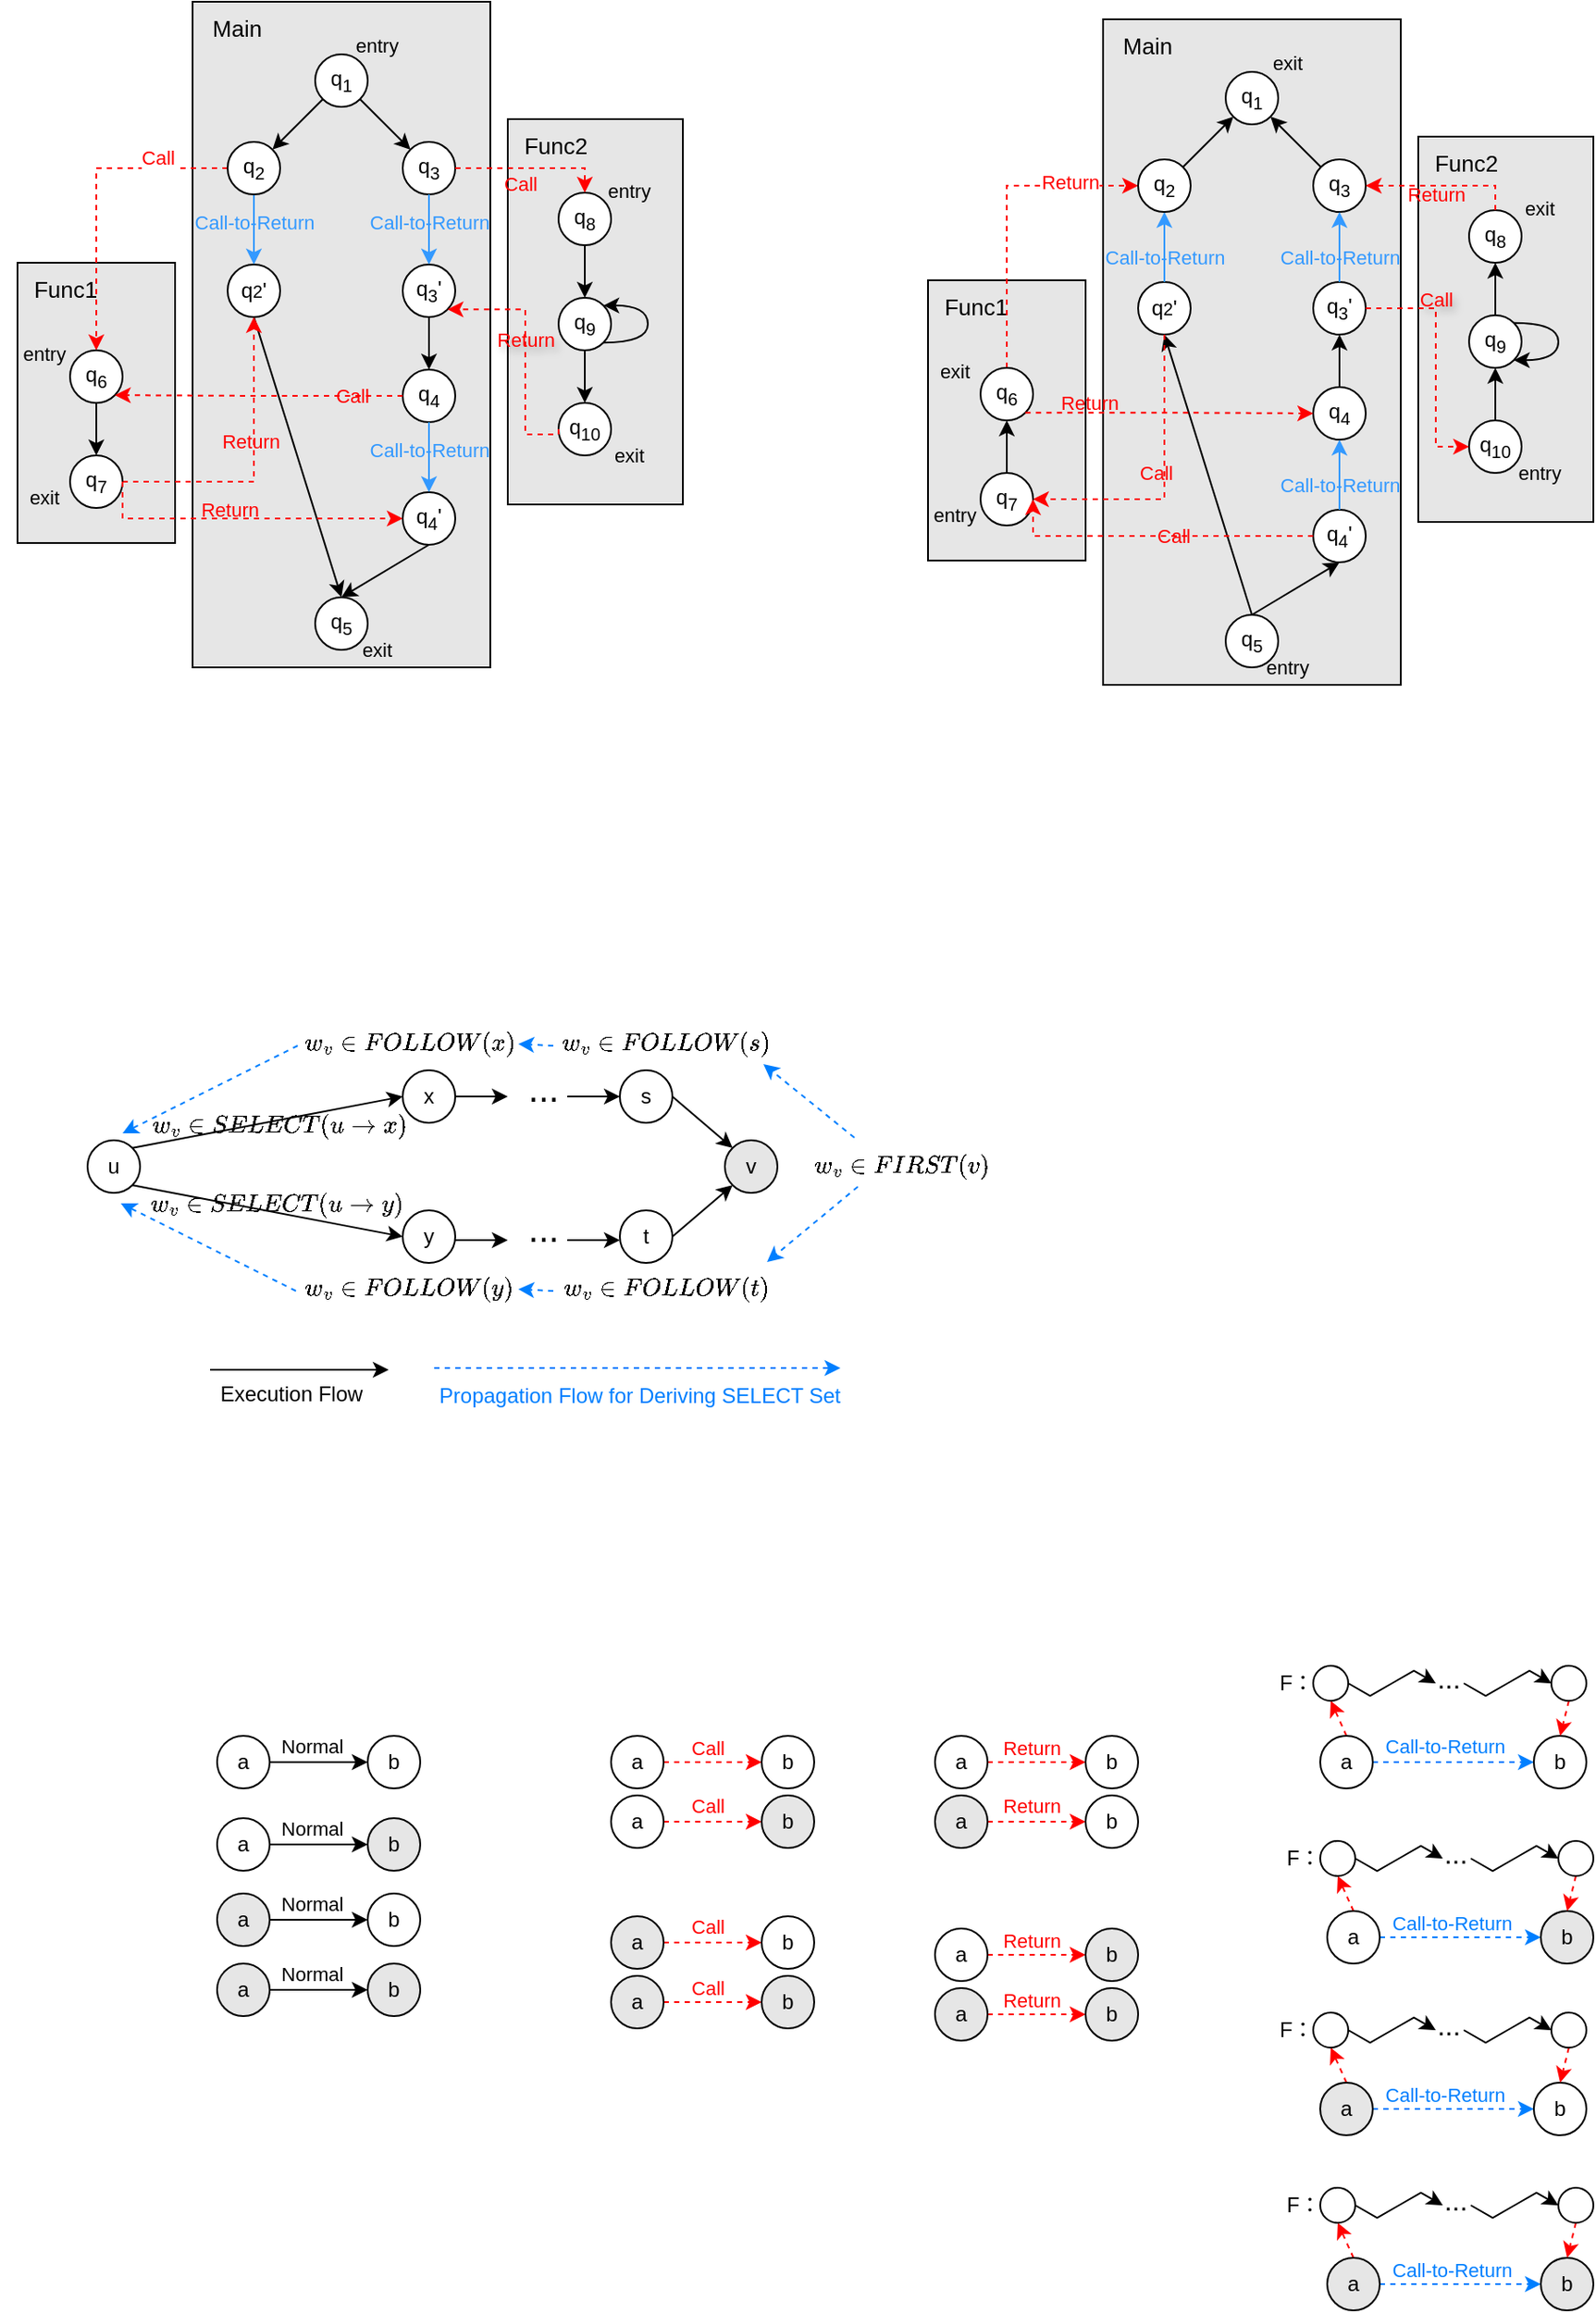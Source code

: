 <mxfile version="24.7.6">
  <diagram name="Page-1" id="A7k74kE_RhITa8ARLkci">
    <mxGraphModel dx="935" dy="1182" grid="1" gridSize="10" guides="1" tooltips="1" connect="1" arrows="1" fold="1" page="1" pageScale="1" pageWidth="827" pageHeight="1169" math="1" shadow="0">
      <root>
        <mxCell id="0" />
        <mxCell id="1" parent="0" />
        <mxCell id="d1ezA-FeV2UQNvriFKlT-59" value="" style="group" vertex="1" connectable="0" parent="1">
          <mxGeometry x="350" y="157" width="100" height="220" as="geometry" />
        </mxCell>
        <mxCell id="d1ezA-FeV2UQNvriFKlT-60" value="" style="rounded=0;whiteSpace=wrap;html=1;fillColor=#E6E6E6;" vertex="1" parent="d1ezA-FeV2UQNvriFKlT-59">
          <mxGeometry width="100.0" height="220.0" as="geometry" />
        </mxCell>
        <mxCell id="d1ezA-FeV2UQNvriFKlT-61" value="&lt;font style=&quot;font-size: 13px;&quot;&gt;Func2&lt;/font&gt;" style="text;html=1;align=center;verticalAlign=middle;resizable=0;points=[];autosize=1;strokeColor=none;fillColor=none;" vertex="1" parent="d1ezA-FeV2UQNvriFKlT-59">
          <mxGeometry x="-2.941" width="60" height="30" as="geometry" />
        </mxCell>
        <mxCell id="d1ezA-FeV2UQNvriFKlT-71" value="&lt;font style=&quot;font-size: 11px;&quot;&gt;entry&lt;/font&gt;" style="text;html=1;align=center;verticalAlign=middle;resizable=0;points=[];autosize=1;strokeColor=none;fillColor=none;" vertex="1" parent="d1ezA-FeV2UQNvriFKlT-59">
          <mxGeometry x="44" y="26" width="50" height="30" as="geometry" />
        </mxCell>
        <mxCell id="d1ezA-FeV2UQNvriFKlT-72" value="&lt;font style=&quot;font-size: 11px;&quot;&gt;exit&lt;/font&gt;" style="text;html=1;align=center;verticalAlign=middle;resizable=0;points=[];autosize=1;strokeColor=none;fillColor=none;" vertex="1" parent="d1ezA-FeV2UQNvriFKlT-59">
          <mxGeometry x="49" y="177" width="40" height="30" as="geometry" />
        </mxCell>
        <mxCell id="d1ezA-FeV2UQNvriFKlT-55" value="" style="group" vertex="1" connectable="0" parent="1">
          <mxGeometry x="70" y="239" width="90" height="180" as="geometry" />
        </mxCell>
        <mxCell id="d1ezA-FeV2UQNvriFKlT-56" value="" style="rounded=0;whiteSpace=wrap;html=1;fillColor=#E6E6E6;" vertex="1" parent="d1ezA-FeV2UQNvriFKlT-55">
          <mxGeometry width="90" height="160" as="geometry" />
        </mxCell>
        <mxCell id="d1ezA-FeV2UQNvriFKlT-57" value="&lt;font style=&quot;font-size: 13px;&quot;&gt;Func1&lt;/font&gt;" style="text;html=1;align=center;verticalAlign=middle;resizable=0;points=[];autosize=1;strokeColor=none;fillColor=none;" vertex="1" parent="d1ezA-FeV2UQNvriFKlT-55">
          <mxGeometry x="-2.647" width="60" height="30" as="geometry" />
        </mxCell>
        <mxCell id="d1ezA-FeV2UQNvriFKlT-69" value="&lt;font style=&quot;font-size: 11px;&quot;&gt;entry&lt;/font&gt;" style="text;html=1;align=center;verticalAlign=middle;resizable=0;points=[];autosize=1;strokeColor=none;fillColor=none;" vertex="1" parent="d1ezA-FeV2UQNvriFKlT-55">
          <mxGeometry x="-10" y="37" width="50" height="30" as="geometry" />
        </mxCell>
        <mxCell id="d1ezA-FeV2UQNvriFKlT-70" value="&lt;font style=&quot;font-size: 11px;&quot;&gt;exit&lt;/font&gt;" style="text;html=1;align=center;verticalAlign=middle;resizable=0;points=[];autosize=1;strokeColor=none;fillColor=none;" vertex="1" parent="d1ezA-FeV2UQNvriFKlT-55">
          <mxGeometry x="-5" y="119" width="40" height="30" as="geometry" />
        </mxCell>
        <mxCell id="d1ezA-FeV2UQNvriFKlT-53" value="" style="group" vertex="1" connectable="0" parent="1">
          <mxGeometry x="170" y="90" width="170" height="385" as="geometry" />
        </mxCell>
        <mxCell id="d1ezA-FeV2UQNvriFKlT-50" value="" style="rounded=0;whiteSpace=wrap;html=1;fillColor=#E6E6E6;" vertex="1" parent="d1ezA-FeV2UQNvriFKlT-53">
          <mxGeometry width="170" height="380.0" as="geometry" />
        </mxCell>
        <mxCell id="d1ezA-FeV2UQNvriFKlT-52" value="&lt;font style=&quot;font-size: 13px;&quot;&gt;Main&lt;/font&gt;" style="text;html=1;align=center;verticalAlign=middle;resizable=0;points=[];autosize=1;strokeColor=none;fillColor=none;" vertex="1" parent="d1ezA-FeV2UQNvriFKlT-53">
          <mxGeometry width="50" height="30" as="geometry" />
        </mxCell>
        <mxCell id="d1ezA-FeV2UQNvriFKlT-64" value="&lt;font style=&quot;font-size: 11px;&quot;&gt;entry&lt;/font&gt;" style="text;html=1;align=center;verticalAlign=middle;resizable=0;points=[];autosize=1;strokeColor=none;fillColor=none;" vertex="1" parent="d1ezA-FeV2UQNvriFKlT-53">
          <mxGeometry x="80" y="10" width="50" height="30" as="geometry" />
        </mxCell>
        <mxCell id="d1ezA-FeV2UQNvriFKlT-68" value="&lt;font style=&quot;font-size: 11px;&quot;&gt;exit&lt;/font&gt;" style="text;html=1;align=center;verticalAlign=middle;resizable=0;points=[];autosize=1;strokeColor=none;fillColor=none;" vertex="1" parent="d1ezA-FeV2UQNvriFKlT-53">
          <mxGeometry x="85" y="355" width="40" height="30" as="geometry" />
        </mxCell>
        <mxCell id="d1ezA-FeV2UQNvriFKlT-7" style="rounded=0;orthogonalLoop=1;jettySize=auto;html=1;exitX=0;exitY=1;exitDx=0;exitDy=0;entryX=1;entryY=0;entryDx=0;entryDy=0;" edge="1" parent="1" source="d1ezA-FeV2UQNvriFKlT-1" target="d1ezA-FeV2UQNvriFKlT-3">
          <mxGeometry relative="1" as="geometry" />
        </mxCell>
        <mxCell id="d1ezA-FeV2UQNvriFKlT-8" style="rounded=0;orthogonalLoop=1;jettySize=auto;html=1;exitX=1;exitY=1;exitDx=0;exitDy=0;entryX=0;entryY=0;entryDx=0;entryDy=0;" edge="1" parent="1" source="d1ezA-FeV2UQNvriFKlT-1" target="d1ezA-FeV2UQNvriFKlT-6">
          <mxGeometry relative="1" as="geometry" />
        </mxCell>
        <mxCell id="d1ezA-FeV2UQNvriFKlT-1" value="q&lt;sub&gt;1&lt;/sub&gt;" style="ellipse;whiteSpace=wrap;html=1;aspect=fixed;" vertex="1" parent="1">
          <mxGeometry x="240" y="120" width="30" height="30" as="geometry" />
        </mxCell>
        <mxCell id="d1ezA-FeV2UQNvriFKlT-22" style="rounded=0;orthogonalLoop=1;jettySize=auto;html=1;exitX=0.5;exitY=1;exitDx=0;exitDy=0;entryX=0.5;entryY=0;entryDx=0;entryDy=0;" edge="1" parent="1" source="d1ezA-FeV2UQNvriFKlT-2" target="d1ezA-FeV2UQNvriFKlT-21">
          <mxGeometry relative="1" as="geometry" />
        </mxCell>
        <mxCell id="d1ezA-FeV2UQNvriFKlT-2" value="q&lt;span style=&quot;font-size: 10px;&quot;&gt;2&lt;/span&gt;&#39;" style="ellipse;whiteSpace=wrap;html=1;aspect=fixed;" vertex="1" parent="1">
          <mxGeometry x="190" y="240" width="30" height="30" as="geometry" />
        </mxCell>
        <mxCell id="d1ezA-FeV2UQNvriFKlT-4" style="edgeStyle=orthogonalEdgeStyle;rounded=0;orthogonalLoop=1;jettySize=auto;html=1;exitX=0.5;exitY=1;exitDx=0;exitDy=0;entryX=0.5;entryY=0;entryDx=0;entryDy=0;strokeColor=#3399FF;" edge="1" parent="1" source="d1ezA-FeV2UQNvriFKlT-3" target="d1ezA-FeV2UQNvriFKlT-2">
          <mxGeometry relative="1" as="geometry" />
        </mxCell>
        <mxCell id="d1ezA-FeV2UQNvriFKlT-5" value="&lt;font color=&quot;#3399ff&quot;&gt;Call-to-Return&lt;/font&gt;" style="edgeLabel;html=1;align=center;verticalAlign=middle;resizable=0;points=[];labelBackgroundColor=none;" vertex="1" connectable="0" parent="d1ezA-FeV2UQNvriFKlT-4">
          <mxGeometry x="-0.25" relative="1" as="geometry">
            <mxPoint y="1" as="offset" />
          </mxGeometry>
        </mxCell>
        <mxCell id="d1ezA-FeV2UQNvriFKlT-32" style="edgeStyle=orthogonalEdgeStyle;rounded=0;orthogonalLoop=1;jettySize=auto;html=1;exitX=0;exitY=0.5;exitDx=0;exitDy=0;entryX=0.5;entryY=0;entryDx=0;entryDy=0;dashed=1;strokeColor=#FF0000;" edge="1" parent="1" source="d1ezA-FeV2UQNvriFKlT-3" target="d1ezA-FeV2UQNvriFKlT-28">
          <mxGeometry relative="1" as="geometry" />
        </mxCell>
        <mxCell id="d1ezA-FeV2UQNvriFKlT-34" value="&lt;font color=&quot;#ff0000&quot;&gt;Call&lt;/font&gt;" style="edgeLabel;html=1;align=center;verticalAlign=middle;resizable=0;points=[];" vertex="1" connectable="0" parent="d1ezA-FeV2UQNvriFKlT-32">
          <mxGeometry x="0.178" y="2" relative="1" as="geometry">
            <mxPoint x="33" y="-37" as="offset" />
          </mxGeometry>
        </mxCell>
        <mxCell id="d1ezA-FeV2UQNvriFKlT-3" value="q&lt;sub&gt;2&lt;/sub&gt;" style="ellipse;whiteSpace=wrap;html=1;aspect=fixed;" vertex="1" parent="1">
          <mxGeometry x="190" y="170" width="30" height="30" as="geometry" />
        </mxCell>
        <mxCell id="d1ezA-FeV2UQNvriFKlT-6" value="q&lt;sub&gt;3&lt;/sub&gt;" style="ellipse;whiteSpace=wrap;html=1;aspect=fixed;" vertex="1" parent="1">
          <mxGeometry x="290" y="170" width="30" height="30" as="geometry" />
        </mxCell>
        <mxCell id="d1ezA-FeV2UQNvriFKlT-16" style="edgeStyle=orthogonalEdgeStyle;rounded=0;orthogonalLoop=1;jettySize=auto;html=1;exitX=0.5;exitY=1;exitDx=0;exitDy=0;entryX=0.5;entryY=0;entryDx=0;entryDy=0;" edge="1" parent="1" source="d1ezA-FeV2UQNvriFKlT-10" target="d1ezA-FeV2UQNvriFKlT-14">
          <mxGeometry relative="1" as="geometry" />
        </mxCell>
        <mxCell id="d1ezA-FeV2UQNvriFKlT-10" value="q&lt;sub&gt;3&lt;/sub&gt;&#39;" style="ellipse;whiteSpace=wrap;html=1;aspect=fixed;" vertex="1" parent="1">
          <mxGeometry x="290" y="240" width="30" height="30" as="geometry" />
        </mxCell>
        <mxCell id="d1ezA-FeV2UQNvriFKlT-14" value="q&lt;sub&gt;4&lt;/sub&gt;" style="ellipse;whiteSpace=wrap;html=1;aspect=fixed;" vertex="1" parent="1">
          <mxGeometry x="290" y="300" width="30" height="30" as="geometry" />
        </mxCell>
        <mxCell id="d1ezA-FeV2UQNvriFKlT-23" style="rounded=0;orthogonalLoop=1;jettySize=auto;html=1;exitX=0.5;exitY=1;exitDx=0;exitDy=0;entryX=0.5;entryY=0;entryDx=0;entryDy=0;" edge="1" parent="1" source="d1ezA-FeV2UQNvriFKlT-15" target="d1ezA-FeV2UQNvriFKlT-21">
          <mxGeometry relative="1" as="geometry" />
        </mxCell>
        <mxCell id="d1ezA-FeV2UQNvriFKlT-15" value="q&lt;sub&gt;4&lt;/sub&gt;&#39;" style="ellipse;whiteSpace=wrap;html=1;aspect=fixed;" vertex="1" parent="1">
          <mxGeometry x="290" y="370" width="30" height="30" as="geometry" />
        </mxCell>
        <mxCell id="d1ezA-FeV2UQNvriFKlT-17" style="edgeStyle=orthogonalEdgeStyle;rounded=0;orthogonalLoop=1;jettySize=auto;html=1;exitX=0.5;exitY=1;exitDx=0;exitDy=0;entryX=0.5;entryY=0;entryDx=0;entryDy=0;strokeColor=#3399FF;" edge="1" parent="1" source="d1ezA-FeV2UQNvriFKlT-6" target="d1ezA-FeV2UQNvriFKlT-10">
          <mxGeometry relative="1" as="geometry">
            <mxPoint x="215" y="210" as="sourcePoint" />
            <mxPoint x="215" y="250" as="targetPoint" />
          </mxGeometry>
        </mxCell>
        <mxCell id="d1ezA-FeV2UQNvriFKlT-18" value="&lt;font color=&quot;#3399ff&quot;&gt;Call-to-Return&lt;/font&gt;" style="edgeLabel;html=1;align=center;verticalAlign=middle;resizable=0;points=[];labelBackgroundColor=none;" vertex="1" connectable="0" parent="d1ezA-FeV2UQNvriFKlT-17">
          <mxGeometry x="-0.25" relative="1" as="geometry">
            <mxPoint y="1" as="offset" />
          </mxGeometry>
        </mxCell>
        <mxCell id="d1ezA-FeV2UQNvriFKlT-19" style="edgeStyle=orthogonalEdgeStyle;rounded=0;orthogonalLoop=1;jettySize=auto;html=1;exitX=0.5;exitY=1;exitDx=0;exitDy=0;entryX=0.5;entryY=0;entryDx=0;entryDy=0;strokeColor=#3399FF;" edge="1" parent="1" source="d1ezA-FeV2UQNvriFKlT-14" target="d1ezA-FeV2UQNvriFKlT-15">
          <mxGeometry relative="1" as="geometry">
            <mxPoint x="225" y="220" as="sourcePoint" />
            <mxPoint x="225" y="260" as="targetPoint" />
          </mxGeometry>
        </mxCell>
        <mxCell id="d1ezA-FeV2UQNvriFKlT-20" value="&lt;font color=&quot;#3399ff&quot;&gt;Call-to-Return&lt;/font&gt;" style="edgeLabel;html=1;align=center;verticalAlign=middle;resizable=0;points=[];labelBackgroundColor=none;" vertex="1" connectable="0" parent="d1ezA-FeV2UQNvriFKlT-19">
          <mxGeometry x="-0.25" relative="1" as="geometry">
            <mxPoint y="1" as="offset" />
          </mxGeometry>
        </mxCell>
        <mxCell id="d1ezA-FeV2UQNvriFKlT-21" value="q&lt;sub&gt;5&lt;/sub&gt;" style="ellipse;whiteSpace=wrap;html=1;aspect=fixed;" vertex="1" parent="1">
          <mxGeometry x="240" y="430" width="30" height="30" as="geometry" />
        </mxCell>
        <mxCell id="d1ezA-FeV2UQNvriFKlT-27" style="edgeStyle=orthogonalEdgeStyle;rounded=0;orthogonalLoop=1;jettySize=auto;html=1;exitX=0.5;exitY=1;exitDx=0;exitDy=0;entryX=0.5;entryY=0;entryDx=0;entryDy=0;" edge="1" parent="1" source="d1ezA-FeV2UQNvriFKlT-28" target="d1ezA-FeV2UQNvriFKlT-29">
          <mxGeometry relative="1" as="geometry" />
        </mxCell>
        <mxCell id="d1ezA-FeV2UQNvriFKlT-28" value="q&lt;sub&gt;6&lt;/sub&gt;" style="ellipse;whiteSpace=wrap;html=1;aspect=fixed;" vertex="1" parent="1">
          <mxGeometry x="100" y="289" width="30" height="30" as="geometry" />
        </mxCell>
        <mxCell id="d1ezA-FeV2UQNvriFKlT-33" style="edgeStyle=orthogonalEdgeStyle;rounded=0;orthogonalLoop=1;jettySize=auto;html=1;exitX=1;exitY=0.5;exitDx=0;exitDy=0;entryX=0.5;entryY=1;entryDx=0;entryDy=0;dashed=1;strokeColor=#FF0000;" edge="1" parent="1" source="d1ezA-FeV2UQNvriFKlT-29" target="d1ezA-FeV2UQNvriFKlT-2">
          <mxGeometry relative="1" as="geometry" />
        </mxCell>
        <mxCell id="d1ezA-FeV2UQNvriFKlT-35" value="&lt;font color=&quot;#ff0000&quot;&gt;Return&lt;/font&gt;" style="edgeLabel;html=1;align=center;verticalAlign=middle;resizable=0;points=[];labelBackgroundColor=none;" vertex="1" connectable="0" parent="d1ezA-FeV2UQNvriFKlT-33">
          <mxGeometry x="-0.565" relative="1" as="geometry">
            <mxPoint x="36" y="-23" as="offset" />
          </mxGeometry>
        </mxCell>
        <mxCell id="d1ezA-FeV2UQNvriFKlT-29" value="q&lt;sub&gt;7&lt;/sub&gt;" style="ellipse;whiteSpace=wrap;html=1;aspect=fixed;" vertex="1" parent="1">
          <mxGeometry x="100" y="349" width="30" height="30" as="geometry" />
        </mxCell>
        <mxCell id="d1ezA-FeV2UQNvriFKlT-36" style="edgeStyle=orthogonalEdgeStyle;rounded=0;orthogonalLoop=1;jettySize=auto;html=1;exitX=1;exitY=0.5;exitDx=0;exitDy=0;entryX=0;entryY=0.5;entryDx=0;entryDy=0;dashed=1;strokeColor=#FF0000;" edge="1" parent="1" source="d1ezA-FeV2UQNvriFKlT-29" target="d1ezA-FeV2UQNvriFKlT-15">
          <mxGeometry relative="1" as="geometry">
            <mxPoint x="150" y="385" as="sourcePoint" />
            <mxPoint x="215" y="280" as="targetPoint" />
            <Array as="points">
              <mxPoint x="130" y="385" />
            </Array>
          </mxGeometry>
        </mxCell>
        <mxCell id="d1ezA-FeV2UQNvriFKlT-37" value="&lt;font color=&quot;#ff0000&quot;&gt;Return&lt;/font&gt;" style="edgeLabel;html=1;align=center;verticalAlign=middle;resizable=0;points=[];labelBackgroundColor=none;" vertex="1" connectable="0" parent="d1ezA-FeV2UQNvriFKlT-36">
          <mxGeometry x="-0.565" relative="1" as="geometry">
            <mxPoint x="42" y="-5" as="offset" />
          </mxGeometry>
        </mxCell>
        <mxCell id="d1ezA-FeV2UQNvriFKlT-38" style="edgeStyle=orthogonalEdgeStyle;rounded=0;orthogonalLoop=1;jettySize=auto;html=1;exitX=0;exitY=0.5;exitDx=0;exitDy=0;entryX=1;entryY=1;entryDx=0;entryDy=0;dashed=1;strokeColor=#FF0000;" edge="1" parent="1" source="d1ezA-FeV2UQNvriFKlT-14" target="d1ezA-FeV2UQNvriFKlT-28">
          <mxGeometry relative="1" as="geometry">
            <mxPoint x="200" y="195" as="sourcePoint" />
            <mxPoint x="135" y="310" as="targetPoint" />
          </mxGeometry>
        </mxCell>
        <mxCell id="d1ezA-FeV2UQNvriFKlT-39" value="&lt;font color=&quot;#ff0000&quot;&gt;Call&lt;/font&gt;" style="edgeLabel;html=1;align=center;verticalAlign=middle;resizable=0;points=[];labelBackgroundColor=none;" vertex="1" connectable="0" parent="d1ezA-FeV2UQNvriFKlT-38">
          <mxGeometry x="0.178" y="2" relative="1" as="geometry">
            <mxPoint x="67" y="-2" as="offset" />
          </mxGeometry>
        </mxCell>
        <mxCell id="d1ezA-FeV2UQNvriFKlT-43" style="edgeStyle=orthogonalEdgeStyle;rounded=0;orthogonalLoop=1;jettySize=auto;html=1;exitX=0.5;exitY=1;exitDx=0;exitDy=0;entryX=0.5;entryY=0;entryDx=0;entryDy=0;" edge="1" parent="1" source="d1ezA-FeV2UQNvriFKlT-40" target="d1ezA-FeV2UQNvriFKlT-41">
          <mxGeometry relative="1" as="geometry" />
        </mxCell>
        <mxCell id="d1ezA-FeV2UQNvriFKlT-40" value="q&lt;sub&gt;8&lt;/sub&gt;" style="ellipse;whiteSpace=wrap;html=1;aspect=fixed;" vertex="1" parent="1">
          <mxGeometry x="379" y="199" width="30" height="30" as="geometry" />
        </mxCell>
        <mxCell id="d1ezA-FeV2UQNvriFKlT-44" style="edgeStyle=orthogonalEdgeStyle;rounded=0;orthogonalLoop=1;jettySize=auto;html=1;exitX=0.5;exitY=1;exitDx=0;exitDy=0;entryX=0.5;entryY=0;entryDx=0;entryDy=0;" edge="1" parent="1" source="d1ezA-FeV2UQNvriFKlT-41" target="d1ezA-FeV2UQNvriFKlT-42">
          <mxGeometry relative="1" as="geometry" />
        </mxCell>
        <mxCell id="d1ezA-FeV2UQNvriFKlT-41" value="q&lt;sub&gt;9&lt;/sub&gt;" style="ellipse;whiteSpace=wrap;html=1;aspect=fixed;" vertex="1" parent="1">
          <mxGeometry x="379" y="259" width="30" height="30" as="geometry" />
        </mxCell>
        <mxCell id="d1ezA-FeV2UQNvriFKlT-42" value="q&lt;sub&gt;10&lt;/sub&gt;" style="ellipse;whiteSpace=wrap;html=1;aspect=fixed;" vertex="1" parent="1">
          <mxGeometry x="379" y="319" width="30" height="30" as="geometry" />
        </mxCell>
        <mxCell id="d1ezA-FeV2UQNvriFKlT-45" style="edgeStyle=orthogonalEdgeStyle;rounded=0;orthogonalLoop=1;jettySize=auto;html=1;exitX=1;exitY=1;exitDx=0;exitDy=0;entryX=1;entryY=0;entryDx=0;entryDy=0;curved=1;" edge="1" parent="1" source="d1ezA-FeV2UQNvriFKlT-41" target="d1ezA-FeV2UQNvriFKlT-41">
          <mxGeometry relative="1" as="geometry">
            <Array as="points">
              <mxPoint x="430" y="285" />
              <mxPoint x="430" y="263" />
            </Array>
          </mxGeometry>
        </mxCell>
        <mxCell id="d1ezA-FeV2UQNvriFKlT-46" style="edgeStyle=orthogonalEdgeStyle;rounded=0;orthogonalLoop=1;jettySize=auto;html=1;exitX=1;exitY=0.5;exitDx=0;exitDy=0;entryX=0.5;entryY=0;entryDx=0;entryDy=0;dashed=1;strokeColor=#FF0000;" edge="1" parent="1" source="d1ezA-FeV2UQNvriFKlT-6" target="d1ezA-FeV2UQNvriFKlT-40">
          <mxGeometry relative="1" as="geometry">
            <mxPoint x="200" y="195" as="sourcePoint" />
            <mxPoint x="135" y="310" as="targetPoint" />
            <Array as="points">
              <mxPoint x="394" y="185" />
            </Array>
          </mxGeometry>
        </mxCell>
        <mxCell id="d1ezA-FeV2UQNvriFKlT-47" value="&lt;font color=&quot;#ff0000&quot;&gt;Call&lt;/font&gt;" style="edgeLabel;html=1;align=center;verticalAlign=middle;resizable=0;points=[];labelBackgroundColor=none;" vertex="1" connectable="0" parent="d1ezA-FeV2UQNvriFKlT-46">
          <mxGeometry x="0.178" y="2" relative="1" as="geometry">
            <mxPoint x="-15" y="11" as="offset" />
          </mxGeometry>
        </mxCell>
        <mxCell id="d1ezA-FeV2UQNvriFKlT-48" style="edgeStyle=orthogonalEdgeStyle;rounded=0;orthogonalLoop=1;jettySize=auto;html=1;exitX=0;exitY=0.5;exitDx=0;exitDy=0;entryX=1;entryY=1;entryDx=0;entryDy=0;dashed=1;strokeColor=#FF0000;" edge="1" parent="1" source="d1ezA-FeV2UQNvriFKlT-42" target="d1ezA-FeV2UQNvriFKlT-10">
          <mxGeometry relative="1" as="geometry">
            <mxPoint x="330" y="195" as="sourcePoint" />
            <mxPoint x="424" y="212" as="targetPoint" />
            <Array as="points">
              <mxPoint x="379" y="337" />
              <mxPoint x="360" y="337" />
              <mxPoint x="360" y="266" />
            </Array>
          </mxGeometry>
        </mxCell>
        <mxCell id="d1ezA-FeV2UQNvriFKlT-49" value="&lt;font color=&quot;#ff0000&quot;&gt;Return&lt;/font&gt;" style="edgeLabel;html=1;align=center;verticalAlign=middle;resizable=0;points=[];textShadow=1;labelBackgroundColor=none;" vertex="1" connectable="0" parent="d1ezA-FeV2UQNvriFKlT-48">
          <mxGeometry x="0.178" y="2" relative="1" as="geometry">
            <mxPoint x="2" y="5" as="offset" />
          </mxGeometry>
        </mxCell>
        <mxCell id="d1ezA-FeV2UQNvriFKlT-128" value="" style="group" vertex="1" connectable="0" parent="1">
          <mxGeometry x="870" y="167" width="100" height="220" as="geometry" />
        </mxCell>
        <mxCell id="d1ezA-FeV2UQNvriFKlT-129" value="" style="rounded=0;whiteSpace=wrap;html=1;fillColor=#E6E6E6;" vertex="1" parent="d1ezA-FeV2UQNvriFKlT-128">
          <mxGeometry width="100.0" height="220.0" as="geometry" />
        </mxCell>
        <mxCell id="d1ezA-FeV2UQNvriFKlT-130" value="&lt;font style=&quot;font-size: 13px;&quot;&gt;Func2&lt;/font&gt;" style="text;html=1;align=center;verticalAlign=middle;resizable=0;points=[];autosize=1;strokeColor=none;fillColor=none;" vertex="1" parent="d1ezA-FeV2UQNvriFKlT-128">
          <mxGeometry x="-2.941" width="60" height="30" as="geometry" />
        </mxCell>
        <mxCell id="d1ezA-FeV2UQNvriFKlT-131" value="&lt;font style=&quot;font-size: 11px;&quot;&gt;exit&lt;/font&gt;" style="text;html=1;align=center;verticalAlign=middle;resizable=0;points=[];autosize=1;strokeColor=none;fillColor=none;" vertex="1" parent="d1ezA-FeV2UQNvriFKlT-128">
          <mxGeometry x="49" y="26" width="40" height="30" as="geometry" />
        </mxCell>
        <mxCell id="d1ezA-FeV2UQNvriFKlT-132" value="&lt;font style=&quot;font-size: 11px;&quot;&gt;entry&lt;/font&gt;" style="text;html=1;align=center;verticalAlign=middle;resizable=0;points=[];autosize=1;strokeColor=none;fillColor=none;" vertex="1" parent="d1ezA-FeV2UQNvriFKlT-128">
          <mxGeometry x="44" y="177" width="50" height="30" as="geometry" />
        </mxCell>
        <mxCell id="d1ezA-FeV2UQNvriFKlT-133" value="" style="group" vertex="1" connectable="0" parent="1">
          <mxGeometry x="590" y="249" width="90" height="180" as="geometry" />
        </mxCell>
        <mxCell id="d1ezA-FeV2UQNvriFKlT-134" value="" style="rounded=0;whiteSpace=wrap;html=1;fillColor=#E6E6E6;" vertex="1" parent="d1ezA-FeV2UQNvriFKlT-133">
          <mxGeometry width="90" height="160" as="geometry" />
        </mxCell>
        <mxCell id="d1ezA-FeV2UQNvriFKlT-135" value="&lt;font style=&quot;font-size: 13px;&quot;&gt;Func1&lt;/font&gt;" style="text;html=1;align=center;verticalAlign=middle;resizable=0;points=[];autosize=1;strokeColor=none;fillColor=none;" vertex="1" parent="d1ezA-FeV2UQNvriFKlT-133">
          <mxGeometry x="-2.647" width="60" height="30" as="geometry" />
        </mxCell>
        <mxCell id="d1ezA-FeV2UQNvriFKlT-136" value="&lt;font style=&quot;font-size: 11px;&quot;&gt;exit&lt;/font&gt;" style="text;html=1;align=center;verticalAlign=middle;resizable=0;points=[];autosize=1;strokeColor=none;fillColor=none;" vertex="1" parent="d1ezA-FeV2UQNvriFKlT-133">
          <mxGeometry x="-5" y="37" width="40" height="30" as="geometry" />
        </mxCell>
        <mxCell id="d1ezA-FeV2UQNvriFKlT-137" value="&lt;font style=&quot;font-size: 11px;&quot;&gt;entry&lt;/font&gt;" style="text;html=1;align=center;verticalAlign=middle;resizable=0;points=[];autosize=1;strokeColor=none;fillColor=none;" vertex="1" parent="d1ezA-FeV2UQNvriFKlT-133">
          <mxGeometry x="-10" y="119" width="50" height="30" as="geometry" />
        </mxCell>
        <mxCell id="d1ezA-FeV2UQNvriFKlT-138" value="" style="group" vertex="1" connectable="0" parent="1">
          <mxGeometry x="690" y="100" width="170" height="385" as="geometry" />
        </mxCell>
        <mxCell id="d1ezA-FeV2UQNvriFKlT-139" value="" style="rounded=0;whiteSpace=wrap;html=1;fillColor=#E6E6E6;" vertex="1" parent="d1ezA-FeV2UQNvriFKlT-138">
          <mxGeometry width="170" height="380.0" as="geometry" />
        </mxCell>
        <mxCell id="d1ezA-FeV2UQNvriFKlT-140" value="&lt;font style=&quot;font-size: 13px;&quot;&gt;Main&lt;/font&gt;" style="text;html=1;align=center;verticalAlign=middle;resizable=0;points=[];autosize=1;strokeColor=none;fillColor=none;" vertex="1" parent="d1ezA-FeV2UQNvriFKlT-138">
          <mxGeometry width="50" height="30" as="geometry" />
        </mxCell>
        <mxCell id="d1ezA-FeV2UQNvriFKlT-141" value="&lt;font style=&quot;font-size: 11px;&quot;&gt;exit&lt;/font&gt;" style="text;html=1;align=center;verticalAlign=middle;resizable=0;points=[];autosize=1;strokeColor=none;fillColor=none;" vertex="1" parent="d1ezA-FeV2UQNvriFKlT-138">
          <mxGeometry x="85" y="10" width="40" height="30" as="geometry" />
        </mxCell>
        <mxCell id="d1ezA-FeV2UQNvriFKlT-142" value="&lt;font style=&quot;font-size: 11px;&quot;&gt;entry&lt;/font&gt;" style="text;html=1;align=center;verticalAlign=middle;resizable=0;points=[];autosize=1;strokeColor=none;fillColor=none;" vertex="1" parent="d1ezA-FeV2UQNvriFKlT-138">
          <mxGeometry x="80" y="355" width="50" height="30" as="geometry" />
        </mxCell>
        <mxCell id="d1ezA-FeV2UQNvriFKlT-144" style="rounded=0;orthogonalLoop=1;jettySize=auto;html=1;entryX=1;entryY=1;entryDx=0;entryDy=0;exitX=0;exitY=0;exitDx=0;exitDy=0;" edge="1" parent="1" source="d1ezA-FeV2UQNvriFKlT-153" target="d1ezA-FeV2UQNvriFKlT-145">
          <mxGeometry relative="1" as="geometry">
            <mxPoint x="930" y="100" as="sourcePoint" />
          </mxGeometry>
        </mxCell>
        <mxCell id="d1ezA-FeV2UQNvriFKlT-145" value="q&lt;sub&gt;1&lt;/sub&gt;" style="ellipse;whiteSpace=wrap;html=1;aspect=fixed;" vertex="1" parent="1">
          <mxGeometry x="760" y="130" width="30" height="30" as="geometry" />
        </mxCell>
        <mxCell id="d1ezA-FeV2UQNvriFKlT-146" style="rounded=0;orthogonalLoop=1;jettySize=auto;html=1;entryX=0.5;entryY=1;entryDx=0;entryDy=0;exitX=0.5;exitY=0;exitDx=0;exitDy=0;" edge="1" parent="1" source="d1ezA-FeV2UQNvriFKlT-163" target="d1ezA-FeV2UQNvriFKlT-147">
          <mxGeometry relative="1" as="geometry">
            <mxPoint x="690" y="611" as="sourcePoint" />
          </mxGeometry>
        </mxCell>
        <mxCell id="d1ezA-FeV2UQNvriFKlT-147" value="q&lt;span style=&quot;font-size: 10px;&quot;&gt;2&lt;/span&gt;&#39;" style="ellipse;whiteSpace=wrap;html=1;aspect=fixed;" vertex="1" parent="1">
          <mxGeometry x="710" y="250" width="30" height="30" as="geometry" />
        </mxCell>
        <mxCell id="d1ezA-FeV2UQNvriFKlT-148" style="edgeStyle=orthogonalEdgeStyle;rounded=0;orthogonalLoop=1;jettySize=auto;html=1;entryX=0.5;entryY=1;entryDx=0;entryDy=0;strokeColor=#3399FF;exitX=0.5;exitY=0;exitDx=0;exitDy=0;" edge="1" parent="1" source="d1ezA-FeV2UQNvriFKlT-147" target="d1ezA-FeV2UQNvriFKlT-152">
          <mxGeometry relative="1" as="geometry">
            <mxPoint x="940" y="90" as="sourcePoint" />
          </mxGeometry>
        </mxCell>
        <mxCell id="d1ezA-FeV2UQNvriFKlT-149" value="&lt;font color=&quot;#3399ff&quot;&gt;Call-to-Return&lt;/font&gt;" style="edgeLabel;html=1;align=center;verticalAlign=middle;resizable=0;points=[];labelBackgroundColor=none;" vertex="1" connectable="0" parent="d1ezA-FeV2UQNvriFKlT-148">
          <mxGeometry x="-0.25" relative="1" as="geometry">
            <mxPoint y="1" as="offset" />
          </mxGeometry>
        </mxCell>
        <mxCell id="d1ezA-FeV2UQNvriFKlT-150" style="edgeStyle=orthogonalEdgeStyle;rounded=0;orthogonalLoop=1;jettySize=auto;html=1;entryX=0;entryY=0.5;entryDx=0;entryDy=0;dashed=1;strokeColor=#FF0000;exitX=0.5;exitY=0;exitDx=0;exitDy=0;" edge="1" parent="1" source="d1ezA-FeV2UQNvriFKlT-165" target="d1ezA-FeV2UQNvriFKlT-152">
          <mxGeometry relative="1" as="geometry">
            <mxPoint x="590" y="190" as="sourcePoint" />
          </mxGeometry>
        </mxCell>
        <mxCell id="d1ezA-FeV2UQNvriFKlT-151" value="&lt;font color=&quot;#ff0000&quot;&gt;Return&lt;/font&gt;" style="edgeLabel;html=1;align=center;verticalAlign=middle;resizable=0;points=[];" vertex="1" connectable="0" parent="d1ezA-FeV2UQNvriFKlT-150">
          <mxGeometry x="0.178" y="2" relative="1" as="geometry">
            <mxPoint x="34" as="offset" />
          </mxGeometry>
        </mxCell>
        <mxCell id="d1ezA-FeV2UQNvriFKlT-183" style="rounded=0;orthogonalLoop=1;jettySize=auto;html=1;exitX=1;exitY=0;exitDx=0;exitDy=0;entryX=0;entryY=1;entryDx=0;entryDy=0;" edge="1" parent="1" source="d1ezA-FeV2UQNvriFKlT-152" target="d1ezA-FeV2UQNvriFKlT-145">
          <mxGeometry relative="1" as="geometry" />
        </mxCell>
        <mxCell id="d1ezA-FeV2UQNvriFKlT-152" value="q&lt;sub&gt;2&lt;/sub&gt;" style="ellipse;whiteSpace=wrap;html=1;aspect=fixed;" vertex="1" parent="1">
          <mxGeometry x="710" y="180" width="30" height="30" as="geometry" />
        </mxCell>
        <mxCell id="d1ezA-FeV2UQNvriFKlT-153" value="q&lt;sub&gt;3&lt;/sub&gt;" style="ellipse;whiteSpace=wrap;html=1;aspect=fixed;" vertex="1" parent="1">
          <mxGeometry x="810" y="180" width="30" height="30" as="geometry" />
        </mxCell>
        <mxCell id="d1ezA-FeV2UQNvriFKlT-154" style="edgeStyle=orthogonalEdgeStyle;rounded=0;orthogonalLoop=1;jettySize=auto;html=1;entryX=0.5;entryY=1;entryDx=0;entryDy=0;exitX=0.5;exitY=0;exitDx=0;exitDy=0;" edge="1" parent="1" source="d1ezA-FeV2UQNvriFKlT-156" target="d1ezA-FeV2UQNvriFKlT-155">
          <mxGeometry relative="1" as="geometry">
            <mxPoint x="970" y="510" as="sourcePoint" />
          </mxGeometry>
        </mxCell>
        <mxCell id="d1ezA-FeV2UQNvriFKlT-155" value="q&lt;sub&gt;3&lt;/sub&gt;&#39;" style="ellipse;whiteSpace=wrap;html=1;aspect=fixed;" vertex="1" parent="1">
          <mxGeometry x="810" y="250" width="30" height="30" as="geometry" />
        </mxCell>
        <mxCell id="d1ezA-FeV2UQNvriFKlT-156" value="q&lt;sub&gt;4&lt;/sub&gt;" style="ellipse;whiteSpace=wrap;html=1;aspect=fixed;" vertex="1" parent="1">
          <mxGeometry x="810" y="310" width="30" height="30" as="geometry" />
        </mxCell>
        <mxCell id="d1ezA-FeV2UQNvriFKlT-157" style="rounded=0;orthogonalLoop=1;jettySize=auto;html=1;exitX=0.5;exitY=0;exitDx=0;exitDy=0;entryX=0.5;entryY=1;entryDx=0;entryDy=0;" edge="1" parent="1" source="d1ezA-FeV2UQNvriFKlT-163" target="d1ezA-FeV2UQNvriFKlT-158">
          <mxGeometry relative="1" as="geometry">
            <mxPoint x="890" y="550" as="targetPoint" />
          </mxGeometry>
        </mxCell>
        <mxCell id="d1ezA-FeV2UQNvriFKlT-158" value="q&lt;sub&gt;4&lt;/sub&gt;&#39;" style="ellipse;whiteSpace=wrap;html=1;aspect=fixed;" vertex="1" parent="1">
          <mxGeometry x="810" y="380" width="30" height="30" as="geometry" />
        </mxCell>
        <mxCell id="d1ezA-FeV2UQNvriFKlT-159" style="edgeStyle=orthogonalEdgeStyle;rounded=0;orthogonalLoop=1;jettySize=auto;html=1;exitX=0.5;exitY=0;exitDx=0;exitDy=0;strokeColor=#3399FF;entryX=0.5;entryY=1;entryDx=0;entryDy=0;" edge="1" parent="1" source="d1ezA-FeV2UQNvriFKlT-155" target="d1ezA-FeV2UQNvriFKlT-153">
          <mxGeometry relative="1" as="geometry">
            <mxPoint x="735" y="220" as="sourcePoint" />
            <mxPoint x="1050" y="90" as="targetPoint" />
          </mxGeometry>
        </mxCell>
        <mxCell id="d1ezA-FeV2UQNvriFKlT-160" value="&lt;font color=&quot;#3399ff&quot;&gt;Call-to-Return&lt;/font&gt;" style="edgeLabel;html=1;align=center;verticalAlign=middle;resizable=0;points=[];labelBackgroundColor=none;" vertex="1" connectable="0" parent="d1ezA-FeV2UQNvriFKlT-159">
          <mxGeometry x="-0.25" relative="1" as="geometry">
            <mxPoint y="1" as="offset" />
          </mxGeometry>
        </mxCell>
        <mxCell id="d1ezA-FeV2UQNvriFKlT-161" style="edgeStyle=orthogonalEdgeStyle;rounded=0;orthogonalLoop=1;jettySize=auto;html=1;exitX=0.5;exitY=0;exitDx=0;exitDy=0;strokeColor=#3399FF;entryX=0.5;entryY=1;entryDx=0;entryDy=0;" edge="1" parent="1" source="d1ezA-FeV2UQNvriFKlT-158" target="d1ezA-FeV2UQNvriFKlT-156">
          <mxGeometry relative="1" as="geometry">
            <mxPoint x="745" y="230" as="sourcePoint" />
            <mxPoint x="940" y="460" as="targetPoint" />
          </mxGeometry>
        </mxCell>
        <mxCell id="d1ezA-FeV2UQNvriFKlT-162" value="&lt;font color=&quot;#3399ff&quot;&gt;Call-to-Return&lt;/font&gt;" style="edgeLabel;html=1;align=center;verticalAlign=middle;resizable=0;points=[];labelBackgroundColor=none;" vertex="1" connectable="0" parent="d1ezA-FeV2UQNvriFKlT-161">
          <mxGeometry x="-0.25" relative="1" as="geometry">
            <mxPoint y="1" as="offset" />
          </mxGeometry>
        </mxCell>
        <mxCell id="d1ezA-FeV2UQNvriFKlT-163" value="q&lt;sub&gt;5&lt;/sub&gt;" style="ellipse;whiteSpace=wrap;html=1;aspect=fixed;" vertex="1" parent="1">
          <mxGeometry x="760" y="440" width="30" height="30" as="geometry" />
        </mxCell>
        <mxCell id="d1ezA-FeV2UQNvriFKlT-164" style="edgeStyle=orthogonalEdgeStyle;rounded=0;orthogonalLoop=1;jettySize=auto;html=1;entryX=0.5;entryY=1;entryDx=0;entryDy=0;exitX=0.5;exitY=0;exitDx=0;exitDy=0;" edge="1" parent="1" source="d1ezA-FeV2UQNvriFKlT-168" target="d1ezA-FeV2UQNvriFKlT-165">
          <mxGeometry relative="1" as="geometry">
            <mxPoint x="550" y="340" as="sourcePoint" />
          </mxGeometry>
        </mxCell>
        <mxCell id="d1ezA-FeV2UQNvriFKlT-165" value="q&lt;sub&gt;6&lt;/sub&gt;" style="ellipse;whiteSpace=wrap;html=1;aspect=fixed;" vertex="1" parent="1">
          <mxGeometry x="620" y="299" width="30" height="30" as="geometry" />
        </mxCell>
        <mxCell id="d1ezA-FeV2UQNvriFKlT-166" style="edgeStyle=orthogonalEdgeStyle;rounded=0;orthogonalLoop=1;jettySize=auto;html=1;exitX=0.5;exitY=1;exitDx=0;exitDy=0;dashed=1;strokeColor=#FF0000;entryX=1;entryY=0.5;entryDx=0;entryDy=0;" edge="1" parent="1" source="d1ezA-FeV2UQNvriFKlT-147" target="d1ezA-FeV2UQNvriFKlT-168">
          <mxGeometry relative="1" as="geometry">
            <mxPoint x="560" y="500" as="targetPoint" />
          </mxGeometry>
        </mxCell>
        <mxCell id="d1ezA-FeV2UQNvriFKlT-167" value="&lt;font color=&quot;#ff0000&quot;&gt;Call&lt;/font&gt;" style="edgeLabel;html=1;align=center;verticalAlign=middle;resizable=0;points=[];labelBackgroundColor=none;" vertex="1" connectable="0" parent="d1ezA-FeV2UQNvriFKlT-166">
          <mxGeometry x="-0.565" relative="1" as="geometry">
            <mxPoint x="-5" y="42" as="offset" />
          </mxGeometry>
        </mxCell>
        <mxCell id="d1ezA-FeV2UQNvriFKlT-168" value="q&lt;sub&gt;7&lt;/sub&gt;" style="ellipse;whiteSpace=wrap;html=1;aspect=fixed;" vertex="1" parent="1">
          <mxGeometry x="620" y="359" width="30" height="30" as="geometry" />
        </mxCell>
        <mxCell id="d1ezA-FeV2UQNvriFKlT-169" style="edgeStyle=orthogonalEdgeStyle;rounded=0;orthogonalLoop=1;jettySize=auto;html=1;dashed=1;strokeColor=#FF0000;entryX=1;entryY=0.5;entryDx=0;entryDy=0;" edge="1" parent="1" source="d1ezA-FeV2UQNvriFKlT-158" target="d1ezA-FeV2UQNvriFKlT-168">
          <mxGeometry relative="1" as="geometry">
            <mxPoint x="670" y="395" as="sourcePoint" />
            <mxPoint x="610" y="480" as="targetPoint" />
            <Array as="points">
              <mxPoint x="650" y="395" />
            </Array>
          </mxGeometry>
        </mxCell>
        <mxCell id="d1ezA-FeV2UQNvriFKlT-170" value="&lt;font color=&quot;#ff0000&quot;&gt;Call&lt;/font&gt;" style="edgeLabel;html=1;align=center;verticalAlign=middle;resizable=0;points=[];labelBackgroundColor=none;" vertex="1" connectable="0" parent="d1ezA-FeV2UQNvriFKlT-169">
          <mxGeometry x="-0.565" relative="1" as="geometry">
            <mxPoint x="-41" as="offset" />
          </mxGeometry>
        </mxCell>
        <mxCell id="d1ezA-FeV2UQNvriFKlT-171" style="edgeStyle=orthogonalEdgeStyle;rounded=0;orthogonalLoop=1;jettySize=auto;html=1;entryX=0;entryY=0.5;entryDx=0;entryDy=0;dashed=1;strokeColor=#FF0000;exitX=1;exitY=1;exitDx=0;exitDy=0;" edge="1" parent="1" source="d1ezA-FeV2UQNvriFKlT-165" target="d1ezA-FeV2UQNvriFKlT-156">
          <mxGeometry relative="1" as="geometry">
            <mxPoint x="580" y="170" as="sourcePoint" />
            <mxPoint x="655" y="320" as="targetPoint" />
          </mxGeometry>
        </mxCell>
        <mxCell id="d1ezA-FeV2UQNvriFKlT-172" value="&lt;font color=&quot;#ff0000&quot;&gt;Return&lt;/font&gt;" style="edgeLabel;html=1;align=center;verticalAlign=middle;resizable=0;points=[];labelBackgroundColor=none;" vertex="1" connectable="0" parent="d1ezA-FeV2UQNvriFKlT-171">
          <mxGeometry x="0.178" y="2" relative="1" as="geometry">
            <mxPoint x="-60" y="-4" as="offset" />
          </mxGeometry>
        </mxCell>
        <mxCell id="d1ezA-FeV2UQNvriFKlT-173" style="edgeStyle=orthogonalEdgeStyle;rounded=0;orthogonalLoop=1;jettySize=auto;html=1;entryX=0.5;entryY=1;entryDx=0;entryDy=0;exitX=0.5;exitY=0;exitDx=0;exitDy=0;" edge="1" parent="1" source="d1ezA-FeV2UQNvriFKlT-176" target="d1ezA-FeV2UQNvriFKlT-174">
          <mxGeometry relative="1" as="geometry">
            <mxPoint x="1040" y="269" as="sourcePoint" />
          </mxGeometry>
        </mxCell>
        <mxCell id="d1ezA-FeV2UQNvriFKlT-174" value="q&lt;sub&gt;8&lt;/sub&gt;" style="ellipse;whiteSpace=wrap;html=1;aspect=fixed;" vertex="1" parent="1">
          <mxGeometry x="899" y="209" width="30" height="30" as="geometry" />
        </mxCell>
        <mxCell id="d1ezA-FeV2UQNvriFKlT-175" style="edgeStyle=orthogonalEdgeStyle;rounded=0;orthogonalLoop=1;jettySize=auto;html=1;exitX=0.5;exitY=0;exitDx=0;exitDy=0;entryX=0.5;entryY=1;entryDx=0;entryDy=0;" edge="1" parent="1" source="d1ezA-FeV2UQNvriFKlT-177" target="d1ezA-FeV2UQNvriFKlT-176">
          <mxGeometry relative="1" as="geometry">
            <mxPoint x="1020" y="329" as="targetPoint" />
          </mxGeometry>
        </mxCell>
        <mxCell id="d1ezA-FeV2UQNvriFKlT-176" value="q&lt;sub&gt;9&lt;/sub&gt;" style="ellipse;whiteSpace=wrap;html=1;aspect=fixed;" vertex="1" parent="1">
          <mxGeometry x="899" y="269" width="30" height="30" as="geometry" />
        </mxCell>
        <mxCell id="d1ezA-FeV2UQNvriFKlT-177" value="q&lt;sub&gt;10&lt;/sub&gt;" style="ellipse;whiteSpace=wrap;html=1;aspect=fixed;" vertex="1" parent="1">
          <mxGeometry x="899" y="329" width="30" height="30" as="geometry" />
        </mxCell>
        <mxCell id="d1ezA-FeV2UQNvriFKlT-179" style="edgeStyle=orthogonalEdgeStyle;rounded=0;orthogonalLoop=1;jettySize=auto;html=1;exitX=0.5;exitY=0;exitDx=0;exitDy=0;dashed=1;strokeColor=#FF0000;entryX=1;entryY=0.5;entryDx=0;entryDy=0;" edge="1" parent="1" source="d1ezA-FeV2UQNvriFKlT-174" target="d1ezA-FeV2UQNvriFKlT-153">
          <mxGeometry relative="1" as="geometry">
            <mxPoint x="720" y="205" as="sourcePoint" />
            <mxPoint x="940" y="70" as="targetPoint" />
            <Array as="points">
              <mxPoint x="914" y="195" />
            </Array>
          </mxGeometry>
        </mxCell>
        <mxCell id="d1ezA-FeV2UQNvriFKlT-180" value="&lt;font color=&quot;#ff0000&quot;&gt;Return&lt;/font&gt;" style="edgeLabel;html=1;align=center;verticalAlign=middle;resizable=0;points=[];labelBackgroundColor=none;" vertex="1" connectable="0" parent="d1ezA-FeV2UQNvriFKlT-179">
          <mxGeometry x="0.178" y="2" relative="1" as="geometry">
            <mxPoint x="4" y="3" as="offset" />
          </mxGeometry>
        </mxCell>
        <mxCell id="d1ezA-FeV2UQNvriFKlT-181" style="edgeStyle=orthogonalEdgeStyle;rounded=0;orthogonalLoop=1;jettySize=auto;html=1;exitX=1;exitY=0.5;exitDx=0;exitDy=0;dashed=1;strokeColor=#FF0000;entryX=0;entryY=0.5;entryDx=0;entryDy=0;" edge="1" parent="1" source="d1ezA-FeV2UQNvriFKlT-155" target="d1ezA-FeV2UQNvriFKlT-177">
          <mxGeometry relative="1" as="geometry">
            <mxPoint x="850" y="205" as="sourcePoint" />
            <mxPoint x="1040" y="340" as="targetPoint" />
            <Array as="points">
              <mxPoint x="880" y="265" />
              <mxPoint x="880" y="344" />
            </Array>
          </mxGeometry>
        </mxCell>
        <mxCell id="d1ezA-FeV2UQNvriFKlT-182" value="&lt;font color=&quot;#ff0000&quot;&gt;Call&lt;/font&gt;" style="edgeLabel;html=1;align=center;verticalAlign=middle;resizable=0;points=[];textShadow=1;labelBackgroundColor=none;" vertex="1" connectable="0" parent="d1ezA-FeV2UQNvriFKlT-181">
          <mxGeometry x="0.178" y="2" relative="1" as="geometry">
            <mxPoint x="-2" y="-47" as="offset" />
          </mxGeometry>
        </mxCell>
        <mxCell id="d1ezA-FeV2UQNvriFKlT-185" style="edgeStyle=orthogonalEdgeStyle;rounded=0;orthogonalLoop=1;jettySize=auto;html=1;exitX=1;exitY=0;exitDx=0;exitDy=0;entryX=1;entryY=1;entryDx=0;entryDy=0;curved=1;" edge="1" parent="1" source="d1ezA-FeV2UQNvriFKlT-176" target="d1ezA-FeV2UQNvriFKlT-176">
          <mxGeometry relative="1" as="geometry">
            <Array as="points">
              <mxPoint x="950" y="273" />
              <mxPoint x="950" y="295" />
            </Array>
          </mxGeometry>
        </mxCell>
        <mxCell id="d1ezA-FeV2UQNvriFKlT-190" style="rounded=0;orthogonalLoop=1;jettySize=auto;html=1;exitX=1;exitY=0;exitDx=0;exitDy=0;entryX=0;entryY=0.5;entryDx=0;entryDy=0;" edge="1" parent="1" source="d1ezA-FeV2UQNvriFKlT-187" target="d1ezA-FeV2UQNvriFKlT-188">
          <mxGeometry relative="1" as="geometry">
            <mxPoint x="294" y="726" as="targetPoint" />
          </mxGeometry>
        </mxCell>
        <mxCell id="d1ezA-FeV2UQNvriFKlT-213" value="&lt;font style=&quot;font-size: 12px;&quot;&gt;$$w_v \in SELECT(u\rightarrow x)$$&lt;/font&gt;" style="edgeLabel;html=1;align=center;verticalAlign=middle;resizable=0;points=[];labelBackgroundColor=none;" vertex="1" connectable="0" parent="d1ezA-FeV2UQNvriFKlT-190">
          <mxGeometry x="0.025" y="-1" relative="1" as="geometry">
            <mxPoint x="4" y="1" as="offset" />
          </mxGeometry>
        </mxCell>
        <mxCell id="d1ezA-FeV2UQNvriFKlT-191" style="rounded=0;orthogonalLoop=1;jettySize=auto;html=1;exitX=1;exitY=1;exitDx=0;exitDy=0;entryX=0;entryY=0.5;entryDx=0;entryDy=0;" edge="1" parent="1" source="d1ezA-FeV2UQNvriFKlT-187" target="d1ezA-FeV2UQNvriFKlT-189">
          <mxGeometry relative="1" as="geometry" />
        </mxCell>
        <mxCell id="d1ezA-FeV2UQNvriFKlT-187" value="u" style="ellipse;whiteSpace=wrap;html=1;" vertex="1" parent="1">
          <mxGeometry x="110" y="740" width="30" height="30" as="geometry" />
        </mxCell>
        <mxCell id="d1ezA-FeV2UQNvriFKlT-197" style="edgeStyle=orthogonalEdgeStyle;rounded=0;orthogonalLoop=1;jettySize=auto;html=1;exitX=1;exitY=0.5;exitDx=0;exitDy=0;" edge="1" parent="1" source="d1ezA-FeV2UQNvriFKlT-188">
          <mxGeometry relative="1" as="geometry">
            <mxPoint x="350" y="715" as="targetPoint" />
          </mxGeometry>
        </mxCell>
        <mxCell id="d1ezA-FeV2UQNvriFKlT-188" value="x" style="ellipse;whiteSpace=wrap;html=1;" vertex="1" parent="1">
          <mxGeometry x="290" y="700" width="30" height="30" as="geometry" />
        </mxCell>
        <mxCell id="d1ezA-FeV2UQNvriFKlT-189" value="y" style="ellipse;whiteSpace=wrap;html=1;" vertex="1" parent="1">
          <mxGeometry x="290" y="780" width="30" height="30" as="geometry" />
        </mxCell>
        <mxCell id="d1ezA-FeV2UQNvriFKlT-195" style="rounded=0;orthogonalLoop=1;jettySize=auto;html=1;exitX=1;exitY=0.5;exitDx=0;exitDy=0;entryX=0;entryY=0;entryDx=0;entryDy=0;" edge="1" parent="1" source="d1ezA-FeV2UQNvriFKlT-192" target="d1ezA-FeV2UQNvriFKlT-194">
          <mxGeometry relative="1" as="geometry" />
        </mxCell>
        <mxCell id="d1ezA-FeV2UQNvriFKlT-192" value="s" style="ellipse;whiteSpace=wrap;html=1;" vertex="1" parent="1">
          <mxGeometry x="414" y="700" width="30" height="30" as="geometry" />
        </mxCell>
        <mxCell id="d1ezA-FeV2UQNvriFKlT-196" style="rounded=0;orthogonalLoop=1;jettySize=auto;html=1;exitX=1;exitY=0.5;exitDx=0;exitDy=0;entryX=0;entryY=1;entryDx=0;entryDy=0;" edge="1" parent="1" source="d1ezA-FeV2UQNvriFKlT-193" target="d1ezA-FeV2UQNvriFKlT-194">
          <mxGeometry relative="1" as="geometry" />
        </mxCell>
        <mxCell id="d1ezA-FeV2UQNvriFKlT-193" value="t" style="ellipse;whiteSpace=wrap;html=1;" vertex="1" parent="1">
          <mxGeometry x="414" y="780" width="30" height="30" as="geometry" />
        </mxCell>
        <mxCell id="d1ezA-FeV2UQNvriFKlT-194" value="v" style="ellipse;whiteSpace=wrap;html=1;fillColor=#E6E6E6;" vertex="1" parent="1">
          <mxGeometry x="474" y="740" width="30" height="30" as="geometry" />
        </mxCell>
        <mxCell id="d1ezA-FeV2UQNvriFKlT-199" style="edgeStyle=orthogonalEdgeStyle;rounded=0;orthogonalLoop=1;jettySize=auto;html=1;exitX=1;exitY=0.5;exitDx=0;exitDy=0;" edge="1" parent="1">
          <mxGeometry relative="1" as="geometry">
            <mxPoint x="414" y="715" as="targetPoint" />
            <mxPoint x="384" y="715" as="sourcePoint" />
          </mxGeometry>
        </mxCell>
        <mxCell id="d1ezA-FeV2UQNvriFKlT-202" style="edgeStyle=orthogonalEdgeStyle;rounded=0;orthogonalLoop=1;jettySize=auto;html=1;exitX=1;exitY=0.5;exitDx=0;exitDy=0;" edge="1" parent="1">
          <mxGeometry relative="1" as="geometry">
            <mxPoint x="350" y="797" as="targetPoint" />
            <mxPoint x="320" y="797" as="sourcePoint" />
          </mxGeometry>
        </mxCell>
        <mxCell id="d1ezA-FeV2UQNvriFKlT-203" style="edgeStyle=orthogonalEdgeStyle;rounded=0;orthogonalLoop=1;jettySize=auto;html=1;exitX=1;exitY=0.5;exitDx=0;exitDy=0;" edge="1" parent="1">
          <mxGeometry relative="1" as="geometry">
            <mxPoint x="414" y="797" as="targetPoint" />
            <mxPoint x="384" y="797" as="sourcePoint" />
          </mxGeometry>
        </mxCell>
        <mxCell id="d1ezA-FeV2UQNvriFKlT-205" value="&lt;font style=&quot;font-size: 21px;&quot;&gt;...&lt;/font&gt;" style="text;html=1;align=center;verticalAlign=middle;resizable=0;points=[];autosize=1;strokeColor=none;fillColor=none;" vertex="1" parent="1">
          <mxGeometry x="350" y="690" width="40" height="40" as="geometry" />
        </mxCell>
        <mxCell id="d1ezA-FeV2UQNvriFKlT-206" value="&lt;font style=&quot;font-size: 21px;&quot;&gt;...&lt;/font&gt;" style="text;html=1;align=center;verticalAlign=middle;resizable=0;points=[];autosize=1;strokeColor=none;fillColor=none;" vertex="1" parent="1">
          <mxGeometry x="350" y="770" width="40" height="40" as="geometry" />
        </mxCell>
        <mxCell id="d1ezA-FeV2UQNvriFKlT-208" value="$$w_v \in FOLLOW(s)$$" style="text;html=1;align=center;verticalAlign=middle;resizable=0;points=[];autosize=1;strokeColor=none;fillColor=none;" vertex="1" parent="1">
          <mxGeometry x="360" y="670" width="160" height="30" as="geometry" />
        </mxCell>
        <mxCell id="d1ezA-FeV2UQNvriFKlT-209" value="$$w_v \in FOLLOW(t)$$" style="text;html=1;align=center;verticalAlign=middle;resizable=0;points=[];autosize=1;strokeColor=none;fillColor=none;" vertex="1" parent="1">
          <mxGeometry x="365" y="810" width="150" height="30" as="geometry" />
        </mxCell>
        <mxCell id="d1ezA-FeV2UQNvriFKlT-210" value="$$w_v \in FIRST(v)$$" style="text;html=1;align=center;verticalAlign=middle;resizable=0;points=[];autosize=1;strokeColor=none;fillColor=none;" vertex="1" parent="1">
          <mxGeometry x="505" y="740" width="140" height="30" as="geometry" />
        </mxCell>
        <mxCell id="d1ezA-FeV2UQNvriFKlT-211" value="$$w_v \in FOLLOW(y)$$" style="text;html=1;align=center;verticalAlign=middle;resizable=0;points=[];autosize=1;strokeColor=none;fillColor=none;" vertex="1" parent="1">
          <mxGeometry x="213" y="810" width="160" height="30" as="geometry" />
        </mxCell>
        <mxCell id="d1ezA-FeV2UQNvriFKlT-212" value="$$w_v \in FOLLOW(x)$$" style="text;html=1;align=center;verticalAlign=middle;resizable=0;points=[];autosize=1;strokeColor=none;fillColor=none;" vertex="1" parent="1">
          <mxGeometry x="214" y="670" width="160" height="30" as="geometry" />
        </mxCell>
        <mxCell id="d1ezA-FeV2UQNvriFKlT-214" value="&lt;font style=&quot;font-size: 12px;&quot;&gt;$$w_v \in SELECT(u\rightarrow y)$$&lt;/font&gt;" style="edgeLabel;html=1;align=center;verticalAlign=middle;resizable=0;points=[];labelBackgroundColor=none;" vertex="1" connectable="0" parent="1">
          <mxGeometry x="238.004" y="716.997" as="geometry">
            <mxPoint x="-20" y="60" as="offset" />
          </mxGeometry>
        </mxCell>
        <mxCell id="d1ezA-FeV2UQNvriFKlT-215" value="" style="endArrow=classic;html=1;rounded=0;entryX=0.85;entryY=0.883;entryDx=0;entryDy=0;entryPerimeter=0;exitX=0.307;exitY=-0.05;exitDx=0;exitDy=0;exitPerimeter=0;dashed=1;strokeColor=#007FFF;" edge="1" parent="1" source="d1ezA-FeV2UQNvriFKlT-210" target="d1ezA-FeV2UQNvriFKlT-208">
          <mxGeometry width="50" height="50" relative="1" as="geometry">
            <mxPoint x="500" y="760" as="sourcePoint" />
            <mxPoint x="550" y="710" as="targetPoint" />
          </mxGeometry>
        </mxCell>
        <mxCell id="d1ezA-FeV2UQNvriFKlT-216" value="" style="endArrow=classic;html=1;rounded=0;entryX=0.887;entryY=-0.017;entryDx=0;entryDy=0;entryPerimeter=0;exitX=0.321;exitY=0.883;exitDx=0;exitDy=0;exitPerimeter=0;dashed=1;strokeColor=#007FFF;" edge="1" parent="1" source="d1ezA-FeV2UQNvriFKlT-210" target="d1ezA-FeV2UQNvriFKlT-209">
          <mxGeometry width="50" height="50" relative="1" as="geometry">
            <mxPoint x="558" y="749" as="sourcePoint" />
            <mxPoint x="506" y="706" as="targetPoint" />
          </mxGeometry>
        </mxCell>
        <mxCell id="d1ezA-FeV2UQNvriFKlT-217" value="" style="endArrow=classic;html=1;rounded=0;dashed=1;strokeColor=#007FFF;" edge="1" parent="1">
          <mxGeometry width="50" height="50" relative="1" as="geometry">
            <mxPoint x="376" y="686" as="sourcePoint" />
            <mxPoint x="356" y="685" as="targetPoint" />
          </mxGeometry>
        </mxCell>
        <mxCell id="d1ezA-FeV2UQNvriFKlT-218" value="" style="endArrow=classic;html=1;rounded=0;dashed=1;strokeColor=#007FFF;" edge="1" parent="1">
          <mxGeometry width="50" height="50" relative="1" as="geometry">
            <mxPoint x="376" y="826" as="sourcePoint" />
            <mxPoint x="356" y="825" as="targetPoint" />
          </mxGeometry>
        </mxCell>
        <mxCell id="d1ezA-FeV2UQNvriFKlT-219" value="" style="endArrow=classic;html=1;rounded=0;dashed=1;strokeColor=#007FFF;" edge="1" parent="1">
          <mxGeometry width="50" height="50" relative="1" as="geometry">
            <mxPoint x="230" y="686" as="sourcePoint" />
            <mxPoint x="130" y="736" as="targetPoint" />
          </mxGeometry>
        </mxCell>
        <mxCell id="d1ezA-FeV2UQNvriFKlT-220" value="" style="endArrow=classic;html=1;rounded=0;dashed=1;strokeColor=#007FFF;" edge="1" parent="1">
          <mxGeometry width="50" height="50" relative="1" as="geometry">
            <mxPoint x="229" y="826" as="sourcePoint" />
            <mxPoint x="129" y="776" as="targetPoint" />
          </mxGeometry>
        </mxCell>
        <mxCell id="d1ezA-FeV2UQNvriFKlT-222" style="edgeStyle=orthogonalEdgeStyle;rounded=0;orthogonalLoop=1;jettySize=auto;html=1;" edge="1" parent="1">
          <mxGeometry relative="1" as="geometry">
            <mxPoint x="282" y="871" as="targetPoint" />
            <mxPoint x="180" y="871" as="sourcePoint" />
          </mxGeometry>
        </mxCell>
        <mxCell id="d1ezA-FeV2UQNvriFKlT-223" style="edgeStyle=orthogonalEdgeStyle;rounded=0;orthogonalLoop=1;jettySize=auto;html=1;strokeColor=#007FFF;dashed=1;" edge="1" parent="1">
          <mxGeometry relative="1" as="geometry">
            <mxPoint x="540" y="870" as="targetPoint" />
            <mxPoint x="308" y="870" as="sourcePoint" />
          </mxGeometry>
        </mxCell>
        <mxCell id="d1ezA-FeV2UQNvriFKlT-224" value="Execution Flow" style="text;html=1;align=center;verticalAlign=middle;resizable=0;points=[];autosize=1;strokeColor=none;fillColor=none;" vertex="1" parent="1">
          <mxGeometry x="176" y="870" width="100" height="30" as="geometry" />
        </mxCell>
        <mxCell id="d1ezA-FeV2UQNvriFKlT-225" value="&lt;font color=&quot;#007fff&quot;&gt;Propagation Flow for Deriving SELECT Set&lt;/font&gt;" style="text;html=1;align=center;verticalAlign=middle;resizable=0;points=[];autosize=1;strokeColor=none;fillColor=none;" vertex="1" parent="1">
          <mxGeometry x="300" y="871" width="250" height="30" as="geometry" />
        </mxCell>
        <mxCell id="d1ezA-FeV2UQNvriFKlT-228" value="" style="edgeStyle=orthogonalEdgeStyle;rounded=0;orthogonalLoop=1;jettySize=auto;html=1;exitX=1;exitY=0.5;exitDx=0;exitDy=0;" edge="1" parent="1" source="d1ezA-FeV2UQNvriFKlT-226" target="d1ezA-FeV2UQNvriFKlT-227">
          <mxGeometry relative="1" as="geometry" />
        </mxCell>
        <mxCell id="d1ezA-FeV2UQNvriFKlT-335" value="Normal" style="edgeLabel;html=1;align=center;verticalAlign=middle;resizable=0;points=[];" vertex="1" connectable="0" parent="d1ezA-FeV2UQNvriFKlT-228">
          <mxGeometry x="-0.107" y="2" relative="1" as="geometry">
            <mxPoint x="-1" y="-7" as="offset" />
          </mxGeometry>
        </mxCell>
        <mxCell id="d1ezA-FeV2UQNvriFKlT-226" value="a" style="ellipse;whiteSpace=wrap;html=1;" vertex="1" parent="1">
          <mxGeometry x="184" y="1080" width="30" height="30" as="geometry" />
        </mxCell>
        <mxCell id="d1ezA-FeV2UQNvriFKlT-227" value="b" style="ellipse;whiteSpace=wrap;html=1;" vertex="1" parent="1">
          <mxGeometry x="270" y="1080" width="30" height="30" as="geometry" />
        </mxCell>
        <mxCell id="d1ezA-FeV2UQNvriFKlT-229" style="edgeStyle=orthogonalEdgeStyle;rounded=0;orthogonalLoop=1;jettySize=auto;html=1;exitX=1;exitY=0.5;exitDx=0;exitDy=0;" edge="1" parent="1" source="d1ezA-FeV2UQNvriFKlT-230" target="d1ezA-FeV2UQNvriFKlT-231">
          <mxGeometry relative="1" as="geometry" />
        </mxCell>
        <mxCell id="d1ezA-FeV2UQNvriFKlT-336" value="Normal" style="edgeLabel;html=1;align=center;verticalAlign=middle;resizable=0;points=[];" vertex="1" connectable="0" parent="d1ezA-FeV2UQNvriFKlT-229">
          <mxGeometry x="-0.25" y="1" relative="1" as="geometry">
            <mxPoint x="3" y="-8" as="offset" />
          </mxGeometry>
        </mxCell>
        <mxCell id="d1ezA-FeV2UQNvriFKlT-230" value="a" style="ellipse;whiteSpace=wrap;html=1;" vertex="1" parent="1">
          <mxGeometry x="184" y="1127" width="30" height="30" as="geometry" />
        </mxCell>
        <mxCell id="d1ezA-FeV2UQNvriFKlT-231" value="b" style="ellipse;whiteSpace=wrap;html=1;fillColor=#E6E6E6;" vertex="1" parent="1">
          <mxGeometry x="270" y="1127" width="30" height="30" as="geometry" />
        </mxCell>
        <mxCell id="d1ezA-FeV2UQNvriFKlT-232" style="edgeStyle=orthogonalEdgeStyle;rounded=0;orthogonalLoop=1;jettySize=auto;html=1;exitX=1;exitY=0.5;exitDx=0;exitDy=0;" edge="1" parent="1" source="d1ezA-FeV2UQNvriFKlT-233" target="d1ezA-FeV2UQNvriFKlT-234">
          <mxGeometry relative="1" as="geometry" />
        </mxCell>
        <mxCell id="d1ezA-FeV2UQNvriFKlT-337" value="Normal" style="edgeLabel;html=1;align=center;verticalAlign=middle;resizable=0;points=[];" vertex="1" connectable="0" parent="d1ezA-FeV2UQNvriFKlT-232">
          <mxGeometry x="-0.25" y="2" relative="1" as="geometry">
            <mxPoint x="3" y="-7" as="offset" />
          </mxGeometry>
        </mxCell>
        <mxCell id="d1ezA-FeV2UQNvriFKlT-233" value="a" style="ellipse;whiteSpace=wrap;html=1;fillColor=#E6E6E6;" vertex="1" parent="1">
          <mxGeometry x="184" y="1170" width="30" height="30" as="geometry" />
        </mxCell>
        <mxCell id="d1ezA-FeV2UQNvriFKlT-234" value="b" style="ellipse;whiteSpace=wrap;html=1;" vertex="1" parent="1">
          <mxGeometry x="270" y="1170" width="30" height="30" as="geometry" />
        </mxCell>
        <mxCell id="d1ezA-FeV2UQNvriFKlT-235" value="&lt;div&gt;&lt;br/&gt;&lt;/div&gt;" style="edgeStyle=orthogonalEdgeStyle;rounded=0;orthogonalLoop=1;jettySize=auto;html=1;exitX=1;exitY=0.5;exitDx=0;exitDy=0;" edge="1" parent="1" source="d1ezA-FeV2UQNvriFKlT-236" target="d1ezA-FeV2UQNvriFKlT-237">
          <mxGeometry relative="1" as="geometry" />
        </mxCell>
        <mxCell id="d1ezA-FeV2UQNvriFKlT-338" value="Normal" style="edgeLabel;html=1;align=center;verticalAlign=middle;resizable=0;points=[];" vertex="1" connectable="0" parent="d1ezA-FeV2UQNvriFKlT-235">
          <mxGeometry x="-0.071" relative="1" as="geometry">
            <mxPoint x="-2" y="-9" as="offset" />
          </mxGeometry>
        </mxCell>
        <mxCell id="d1ezA-FeV2UQNvriFKlT-236" value="a" style="ellipse;whiteSpace=wrap;html=1;fillColor=#E6E6E6;" vertex="1" parent="1">
          <mxGeometry x="184" y="1210" width="30" height="30" as="geometry" />
        </mxCell>
        <mxCell id="d1ezA-FeV2UQNvriFKlT-237" value="b" style="ellipse;whiteSpace=wrap;html=1;fillColor=#E6E6E6;" vertex="1" parent="1">
          <mxGeometry x="270" y="1210" width="30" height="30" as="geometry" />
        </mxCell>
        <mxCell id="d1ezA-FeV2UQNvriFKlT-238" style="edgeStyle=orthogonalEdgeStyle;rounded=0;orthogonalLoop=1;jettySize=auto;html=1;exitX=1;exitY=0.5;exitDx=0;exitDy=0;strokeColor=#FF0000;dashed=1;" edge="1" parent="1" source="d1ezA-FeV2UQNvriFKlT-239" target="d1ezA-FeV2UQNvriFKlT-240">
          <mxGeometry relative="1" as="geometry" />
        </mxCell>
        <mxCell id="d1ezA-FeV2UQNvriFKlT-241" value="&lt;font color=&quot;#ff0000&quot;&gt;Call&lt;/font&gt;" style="edgeLabel;html=1;align=center;verticalAlign=middle;resizable=0;points=[];" vertex="1" connectable="0" parent="d1ezA-FeV2UQNvriFKlT-238">
          <mxGeometry x="-0.107" y="-1" relative="1" as="geometry">
            <mxPoint y="-9" as="offset" />
          </mxGeometry>
        </mxCell>
        <mxCell id="d1ezA-FeV2UQNvriFKlT-239" value="a" style="ellipse;whiteSpace=wrap;html=1;" vertex="1" parent="1">
          <mxGeometry x="409" y="1080" width="30" height="30" as="geometry" />
        </mxCell>
        <mxCell id="d1ezA-FeV2UQNvriFKlT-240" value="b" style="ellipse;whiteSpace=wrap;html=1;" vertex="1" parent="1">
          <mxGeometry x="495" y="1080" width="30" height="30" as="geometry" />
        </mxCell>
        <mxCell id="d1ezA-FeV2UQNvriFKlT-242" style="edgeStyle=orthogonalEdgeStyle;rounded=0;orthogonalLoop=1;jettySize=auto;html=1;exitX=1;exitY=0.5;exitDx=0;exitDy=0;strokeColor=#FF0000;dashed=1;" edge="1" parent="1" source="d1ezA-FeV2UQNvriFKlT-244" target="d1ezA-FeV2UQNvriFKlT-245">
          <mxGeometry relative="1" as="geometry" />
        </mxCell>
        <mxCell id="d1ezA-FeV2UQNvriFKlT-243" value="&lt;font color=&quot;#ff0000&quot;&gt;Call&lt;/font&gt;" style="edgeLabel;html=1;align=center;verticalAlign=middle;resizable=0;points=[];" vertex="1" connectable="0" parent="d1ezA-FeV2UQNvriFKlT-242">
          <mxGeometry x="-0.107" y="-1" relative="1" as="geometry">
            <mxPoint y="-10" as="offset" />
          </mxGeometry>
        </mxCell>
        <mxCell id="d1ezA-FeV2UQNvriFKlT-244" value="a" style="ellipse;whiteSpace=wrap;html=1;" vertex="1" parent="1">
          <mxGeometry x="409" y="1114" width="30" height="30" as="geometry" />
        </mxCell>
        <mxCell id="d1ezA-FeV2UQNvriFKlT-245" value="b" style="ellipse;whiteSpace=wrap;html=1;fillColor=#E6E6E6;" vertex="1" parent="1">
          <mxGeometry x="495" y="1114" width="30" height="30" as="geometry" />
        </mxCell>
        <mxCell id="d1ezA-FeV2UQNvriFKlT-246" style="edgeStyle=orthogonalEdgeStyle;rounded=0;orthogonalLoop=1;jettySize=auto;html=1;exitX=1;exitY=0.5;exitDx=0;exitDy=0;strokeColor=#FF0000;dashed=1;" edge="1" parent="1" source="d1ezA-FeV2UQNvriFKlT-248" target="d1ezA-FeV2UQNvriFKlT-249">
          <mxGeometry relative="1" as="geometry" />
        </mxCell>
        <mxCell id="d1ezA-FeV2UQNvriFKlT-247" value="&lt;font color=&quot;#ff0000&quot;&gt;Call&lt;/font&gt;" style="edgeLabel;html=1;align=center;verticalAlign=middle;resizable=0;points=[];" vertex="1" connectable="0" parent="d1ezA-FeV2UQNvriFKlT-246">
          <mxGeometry x="-0.107" y="-1" relative="1" as="geometry">
            <mxPoint y="-10" as="offset" />
          </mxGeometry>
        </mxCell>
        <mxCell id="d1ezA-FeV2UQNvriFKlT-248" value="a" style="ellipse;whiteSpace=wrap;html=1;fillColor=#E6E6E6;" vertex="1" parent="1">
          <mxGeometry x="409" y="1183" width="30" height="30" as="geometry" />
        </mxCell>
        <mxCell id="d1ezA-FeV2UQNvriFKlT-249" value="b" style="ellipse;whiteSpace=wrap;html=1;" vertex="1" parent="1">
          <mxGeometry x="495" y="1183" width="30" height="30" as="geometry" />
        </mxCell>
        <mxCell id="d1ezA-FeV2UQNvriFKlT-250" style="edgeStyle=orthogonalEdgeStyle;rounded=0;orthogonalLoop=1;jettySize=auto;html=1;exitX=1;exitY=0.5;exitDx=0;exitDy=0;strokeColor=#FF0000;dashed=1;" edge="1" parent="1" source="d1ezA-FeV2UQNvriFKlT-252" target="d1ezA-FeV2UQNvriFKlT-253">
          <mxGeometry relative="1" as="geometry" />
        </mxCell>
        <mxCell id="d1ezA-FeV2UQNvriFKlT-251" value="&lt;font color=&quot;#ff0000&quot;&gt;Call&lt;/font&gt;" style="edgeLabel;html=1;align=center;verticalAlign=middle;resizable=0;points=[];" vertex="1" connectable="0" parent="d1ezA-FeV2UQNvriFKlT-250">
          <mxGeometry x="-0.107" y="-1" relative="1" as="geometry">
            <mxPoint y="-9" as="offset" />
          </mxGeometry>
        </mxCell>
        <mxCell id="d1ezA-FeV2UQNvriFKlT-252" value="a" style="ellipse;whiteSpace=wrap;html=1;fillColor=#E6E6E6;" vertex="1" parent="1">
          <mxGeometry x="409" y="1217" width="30" height="30" as="geometry" />
        </mxCell>
        <mxCell id="d1ezA-FeV2UQNvriFKlT-253" value="b" style="ellipse;whiteSpace=wrap;html=1;fillColor=#E6E6E6;" vertex="1" parent="1">
          <mxGeometry x="495" y="1217" width="30" height="30" as="geometry" />
        </mxCell>
        <mxCell id="d1ezA-FeV2UQNvriFKlT-254" style="edgeStyle=orthogonalEdgeStyle;rounded=0;orthogonalLoop=1;jettySize=auto;html=1;exitX=1;exitY=0.5;exitDx=0;exitDy=0;strokeColor=#FF0000;dashed=1;" edge="1" parent="1" source="d1ezA-FeV2UQNvriFKlT-256" target="d1ezA-FeV2UQNvriFKlT-257">
          <mxGeometry relative="1" as="geometry" />
        </mxCell>
        <mxCell id="d1ezA-FeV2UQNvriFKlT-255" value="&lt;font color=&quot;#ff0000&quot;&gt;Return&lt;/font&gt;" style="edgeLabel;html=1;align=center;verticalAlign=middle;resizable=0;points=[];" vertex="1" connectable="0" parent="d1ezA-FeV2UQNvriFKlT-254">
          <mxGeometry x="-0.107" y="-1" relative="1" as="geometry">
            <mxPoint y="-9" as="offset" />
          </mxGeometry>
        </mxCell>
        <mxCell id="d1ezA-FeV2UQNvriFKlT-256" value="a" style="ellipse;whiteSpace=wrap;html=1;" vertex="1" parent="1">
          <mxGeometry x="594" y="1080" width="30" height="30" as="geometry" />
        </mxCell>
        <mxCell id="d1ezA-FeV2UQNvriFKlT-257" value="b" style="ellipse;whiteSpace=wrap;html=1;" vertex="1" parent="1">
          <mxGeometry x="680" y="1080" width="30" height="30" as="geometry" />
        </mxCell>
        <mxCell id="d1ezA-FeV2UQNvriFKlT-258" style="edgeStyle=orthogonalEdgeStyle;rounded=0;orthogonalLoop=1;jettySize=auto;html=1;exitX=1;exitY=0.5;exitDx=0;exitDy=0;strokeColor=#FF0000;dashed=1;" edge="1" parent="1" source="d1ezA-FeV2UQNvriFKlT-260" target="d1ezA-FeV2UQNvriFKlT-261">
          <mxGeometry relative="1" as="geometry" />
        </mxCell>
        <mxCell id="d1ezA-FeV2UQNvriFKlT-259" value="&lt;font color=&quot;#ff0000&quot;&gt;Return&lt;/font&gt;" style="edgeLabel;html=1;align=center;verticalAlign=middle;resizable=0;points=[];" vertex="1" connectable="0" parent="d1ezA-FeV2UQNvriFKlT-258">
          <mxGeometry x="-0.107" y="-1" relative="1" as="geometry">
            <mxPoint y="-9" as="offset" />
          </mxGeometry>
        </mxCell>
        <mxCell id="d1ezA-FeV2UQNvriFKlT-260" value="a" style="ellipse;whiteSpace=wrap;html=1;" vertex="1" parent="1">
          <mxGeometry x="594" y="1190" width="30" height="30" as="geometry" />
        </mxCell>
        <mxCell id="d1ezA-FeV2UQNvriFKlT-261" value="b" style="ellipse;whiteSpace=wrap;html=1;fillColor=#E6E6E6;" vertex="1" parent="1">
          <mxGeometry x="680" y="1190" width="30" height="30" as="geometry" />
        </mxCell>
        <mxCell id="d1ezA-FeV2UQNvriFKlT-262" style="edgeStyle=orthogonalEdgeStyle;rounded=0;orthogonalLoop=1;jettySize=auto;html=1;exitX=1;exitY=0.5;exitDx=0;exitDy=0;strokeColor=#FF0000;dashed=1;" edge="1" parent="1" source="d1ezA-FeV2UQNvriFKlT-264" target="d1ezA-FeV2UQNvriFKlT-265">
          <mxGeometry relative="1" as="geometry" />
        </mxCell>
        <mxCell id="d1ezA-FeV2UQNvriFKlT-263" value="&lt;font color=&quot;#ff0000&quot;&gt;Return&lt;/font&gt;" style="edgeLabel;html=1;align=center;verticalAlign=middle;resizable=0;points=[];" vertex="1" connectable="0" parent="d1ezA-FeV2UQNvriFKlT-262">
          <mxGeometry x="-0.107" y="-1" relative="1" as="geometry">
            <mxPoint y="-10" as="offset" />
          </mxGeometry>
        </mxCell>
        <mxCell id="d1ezA-FeV2UQNvriFKlT-264" value="a" style="ellipse;whiteSpace=wrap;html=1;fillColor=#E6E6E6;" vertex="1" parent="1">
          <mxGeometry x="594" y="1114" width="30" height="30" as="geometry" />
        </mxCell>
        <mxCell id="d1ezA-FeV2UQNvriFKlT-265" value="b" style="ellipse;whiteSpace=wrap;html=1;" vertex="1" parent="1">
          <mxGeometry x="680" y="1114" width="30" height="30" as="geometry" />
        </mxCell>
        <mxCell id="d1ezA-FeV2UQNvriFKlT-266" style="edgeStyle=orthogonalEdgeStyle;rounded=0;orthogonalLoop=1;jettySize=auto;html=1;exitX=1;exitY=0.5;exitDx=0;exitDy=0;strokeColor=#FF0000;dashed=1;" edge="1" parent="1" source="d1ezA-FeV2UQNvriFKlT-268" target="d1ezA-FeV2UQNvriFKlT-269">
          <mxGeometry relative="1" as="geometry" />
        </mxCell>
        <mxCell id="d1ezA-FeV2UQNvriFKlT-267" value="&lt;font color=&quot;#ff0000&quot;&gt;Return&lt;/font&gt;" style="edgeLabel;html=1;align=center;verticalAlign=middle;resizable=0;points=[];" vertex="1" connectable="0" parent="d1ezA-FeV2UQNvriFKlT-266">
          <mxGeometry x="-0.107" y="-1" relative="1" as="geometry">
            <mxPoint y="-9" as="offset" />
          </mxGeometry>
        </mxCell>
        <mxCell id="d1ezA-FeV2UQNvriFKlT-268" value="a" style="ellipse;whiteSpace=wrap;html=1;fillColor=#E6E6E6;" vertex="1" parent="1">
          <mxGeometry x="594" y="1224" width="30" height="30" as="geometry" />
        </mxCell>
        <mxCell id="d1ezA-FeV2UQNvriFKlT-269" value="b" style="ellipse;whiteSpace=wrap;html=1;fillColor=#E6E6E6;" vertex="1" parent="1">
          <mxGeometry x="680" y="1224" width="30" height="30" as="geometry" />
        </mxCell>
        <mxCell id="d1ezA-FeV2UQNvriFKlT-270" style="edgeStyle=orthogonalEdgeStyle;rounded=0;orthogonalLoop=1;jettySize=auto;html=1;exitX=1;exitY=0.5;exitDx=0;exitDy=0;strokeColor=#007FFF;dashed=1;" edge="1" parent="1" source="d1ezA-FeV2UQNvriFKlT-272" target="d1ezA-FeV2UQNvriFKlT-273">
          <mxGeometry relative="1" as="geometry" />
        </mxCell>
        <mxCell id="d1ezA-FeV2UQNvriFKlT-271" value="&lt;font color=&quot;#007fff&quot;&gt;Call-to-Return&lt;/font&gt;" style="edgeLabel;html=1;align=center;verticalAlign=middle;resizable=0;points=[];" vertex="1" connectable="0" parent="d1ezA-FeV2UQNvriFKlT-270">
          <mxGeometry x="-0.107" y="-1" relative="1" as="geometry">
            <mxPoint y="-10" as="offset" />
          </mxGeometry>
        </mxCell>
        <mxCell id="d1ezA-FeV2UQNvriFKlT-287" style="rounded=0;orthogonalLoop=1;jettySize=auto;html=1;exitX=0.5;exitY=0;exitDx=0;exitDy=0;entryX=0.5;entryY=1;entryDx=0;entryDy=0;dashed=1;strokeColor=#FF0000;" edge="1" parent="1" source="d1ezA-FeV2UQNvriFKlT-272" target="d1ezA-FeV2UQNvriFKlT-286">
          <mxGeometry relative="1" as="geometry" />
        </mxCell>
        <mxCell id="d1ezA-FeV2UQNvriFKlT-272" value="a" style="ellipse;whiteSpace=wrap;html=1;" vertex="1" parent="1">
          <mxGeometry x="814" y="1080" width="30" height="30" as="geometry" />
        </mxCell>
        <mxCell id="d1ezA-FeV2UQNvriFKlT-273" value="b" style="ellipse;whiteSpace=wrap;html=1;" vertex="1" parent="1">
          <mxGeometry x="936" y="1080" width="30" height="30" as="geometry" />
        </mxCell>
        <mxCell id="d1ezA-FeV2UQNvriFKlT-286" value="" style="ellipse;whiteSpace=wrap;html=1;" vertex="1" parent="1">
          <mxGeometry x="810" y="1040" width="20" height="20" as="geometry" />
        </mxCell>
        <mxCell id="d1ezA-FeV2UQNvriFKlT-288" value="F：" style="text;html=1;align=center;verticalAlign=middle;resizable=0;points=[];autosize=1;strokeColor=none;fillColor=none;" vertex="1" parent="1">
          <mxGeometry x="780" y="1035" width="40" height="30" as="geometry" />
        </mxCell>
        <mxCell id="d1ezA-FeV2UQNvriFKlT-294" style="edgeStyle=isometricEdgeStyle;rounded=0;orthogonalLoop=1;jettySize=auto;html=1;exitX=1;exitY=0.5;exitDx=0;exitDy=0;elbow=vertical;" edge="1" parent="1">
          <mxGeometry relative="1" as="geometry">
            <mxPoint x="830" y="1050" as="sourcePoint" />
            <mxPoint x="880" y="1050" as="targetPoint" />
          </mxGeometry>
        </mxCell>
        <mxCell id="d1ezA-FeV2UQNvriFKlT-295" value="&lt;font style=&quot;font-size: 16px;&quot;&gt;...&lt;/font&gt;" style="text;html=1;align=center;verticalAlign=middle;resizable=0;points=[];autosize=1;strokeColor=none;fillColor=none;" vertex="1" parent="1">
          <mxGeometry x="867" y="1032" width="40" height="30" as="geometry" />
        </mxCell>
        <mxCell id="d1ezA-FeV2UQNvriFKlT-297" style="rounded=0;orthogonalLoop=1;jettySize=auto;html=1;exitX=0.5;exitY=1;exitDx=0;exitDy=0;entryX=0.5;entryY=0;entryDx=0;entryDy=0;dashed=1;strokeColor=#FF0000;" edge="1" parent="1" source="d1ezA-FeV2UQNvriFKlT-296" target="d1ezA-FeV2UQNvriFKlT-273">
          <mxGeometry relative="1" as="geometry" />
        </mxCell>
        <mxCell id="d1ezA-FeV2UQNvriFKlT-296" value="" style="ellipse;whiteSpace=wrap;html=1;" vertex="1" parent="1">
          <mxGeometry x="946" y="1040" width="20" height="20" as="geometry" />
        </mxCell>
        <mxCell id="d1ezA-FeV2UQNvriFKlT-298" style="edgeStyle=isometricEdgeStyle;rounded=0;orthogonalLoop=1;jettySize=auto;html=1;exitX=1;exitY=0.5;exitDx=0;exitDy=0;elbow=vertical;" edge="1" parent="1">
          <mxGeometry relative="1" as="geometry">
            <mxPoint x="896" y="1050" as="sourcePoint" />
            <mxPoint x="946" y="1050" as="targetPoint" />
          </mxGeometry>
        </mxCell>
        <mxCell id="d1ezA-FeV2UQNvriFKlT-299" style="edgeStyle=orthogonalEdgeStyle;rounded=0;orthogonalLoop=1;jettySize=auto;html=1;exitX=1;exitY=0.5;exitDx=0;exitDy=0;strokeColor=#007FFF;dashed=1;" edge="1" parent="1" source="d1ezA-FeV2UQNvriFKlT-302" target="d1ezA-FeV2UQNvriFKlT-303">
          <mxGeometry relative="1" as="geometry" />
        </mxCell>
        <mxCell id="d1ezA-FeV2UQNvriFKlT-300" value="&lt;font color=&quot;#007fff&quot;&gt;Call-to-Return&lt;/font&gt;" style="edgeLabel;html=1;align=center;verticalAlign=middle;resizable=0;points=[];" vertex="1" connectable="0" parent="d1ezA-FeV2UQNvriFKlT-299">
          <mxGeometry x="-0.107" y="-1" relative="1" as="geometry">
            <mxPoint y="-9" as="offset" />
          </mxGeometry>
        </mxCell>
        <mxCell id="d1ezA-FeV2UQNvriFKlT-301" style="rounded=0;orthogonalLoop=1;jettySize=auto;html=1;exitX=0.5;exitY=0;exitDx=0;exitDy=0;entryX=0.5;entryY=1;entryDx=0;entryDy=0;dashed=1;strokeColor=#FF0000;" edge="1" parent="1" source="d1ezA-FeV2UQNvriFKlT-302" target="d1ezA-FeV2UQNvriFKlT-304">
          <mxGeometry relative="1" as="geometry" />
        </mxCell>
        <mxCell id="d1ezA-FeV2UQNvriFKlT-302" value="a" style="ellipse;whiteSpace=wrap;html=1;" vertex="1" parent="1">
          <mxGeometry x="818" y="1180" width="30" height="30" as="geometry" />
        </mxCell>
        <mxCell id="d1ezA-FeV2UQNvriFKlT-303" value="b" style="ellipse;whiteSpace=wrap;html=1;fillColor=#E6E6E6;" vertex="1" parent="1">
          <mxGeometry x="940" y="1180" width="30" height="30" as="geometry" />
        </mxCell>
        <mxCell id="d1ezA-FeV2UQNvriFKlT-304" value="" style="ellipse;whiteSpace=wrap;html=1;" vertex="1" parent="1">
          <mxGeometry x="814" y="1140" width="20" height="20" as="geometry" />
        </mxCell>
        <mxCell id="d1ezA-FeV2UQNvriFKlT-305" value="F：" style="text;html=1;align=center;verticalAlign=middle;resizable=0;points=[];autosize=1;strokeColor=none;fillColor=none;" vertex="1" parent="1">
          <mxGeometry x="784" y="1135" width="40" height="30" as="geometry" />
        </mxCell>
        <mxCell id="d1ezA-FeV2UQNvriFKlT-306" style="edgeStyle=isometricEdgeStyle;rounded=0;orthogonalLoop=1;jettySize=auto;html=1;exitX=1;exitY=0.5;exitDx=0;exitDy=0;elbow=vertical;" edge="1" parent="1">
          <mxGeometry relative="1" as="geometry">
            <mxPoint x="834" y="1150" as="sourcePoint" />
            <mxPoint x="884" y="1150" as="targetPoint" />
          </mxGeometry>
        </mxCell>
        <mxCell id="d1ezA-FeV2UQNvriFKlT-307" value="&lt;font style=&quot;font-size: 16px;&quot;&gt;...&lt;/font&gt;" style="text;html=1;align=center;verticalAlign=middle;resizable=0;points=[];autosize=1;strokeColor=none;fillColor=none;" vertex="1" parent="1">
          <mxGeometry x="871" y="1132" width="40" height="30" as="geometry" />
        </mxCell>
        <mxCell id="d1ezA-FeV2UQNvriFKlT-308" style="rounded=0;orthogonalLoop=1;jettySize=auto;html=1;exitX=0.5;exitY=1;exitDx=0;exitDy=0;entryX=0.5;entryY=0;entryDx=0;entryDy=0;dashed=1;strokeColor=#FF0000;" edge="1" parent="1" source="d1ezA-FeV2UQNvriFKlT-309" target="d1ezA-FeV2UQNvriFKlT-303">
          <mxGeometry relative="1" as="geometry" />
        </mxCell>
        <mxCell id="d1ezA-FeV2UQNvriFKlT-309" value="" style="ellipse;whiteSpace=wrap;html=1;" vertex="1" parent="1">
          <mxGeometry x="950" y="1140" width="20" height="20" as="geometry" />
        </mxCell>
        <mxCell id="d1ezA-FeV2UQNvriFKlT-310" style="edgeStyle=isometricEdgeStyle;rounded=0;orthogonalLoop=1;jettySize=auto;html=1;exitX=1;exitY=0.5;exitDx=0;exitDy=0;elbow=vertical;" edge="1" parent="1">
          <mxGeometry relative="1" as="geometry">
            <mxPoint x="900" y="1150" as="sourcePoint" />
            <mxPoint x="950" y="1150" as="targetPoint" />
          </mxGeometry>
        </mxCell>
        <mxCell id="d1ezA-FeV2UQNvriFKlT-311" style="edgeStyle=orthogonalEdgeStyle;rounded=0;orthogonalLoop=1;jettySize=auto;html=1;exitX=1;exitY=0.5;exitDx=0;exitDy=0;strokeColor=#007FFF;dashed=1;" edge="1" parent="1" source="d1ezA-FeV2UQNvriFKlT-314" target="d1ezA-FeV2UQNvriFKlT-315">
          <mxGeometry relative="1" as="geometry" />
        </mxCell>
        <mxCell id="d1ezA-FeV2UQNvriFKlT-312" value="&lt;font color=&quot;#007fff&quot;&gt;Call-to-Return&lt;/font&gt;" style="edgeLabel;html=1;align=center;verticalAlign=middle;resizable=0;points=[];" vertex="1" connectable="0" parent="d1ezA-FeV2UQNvriFKlT-311">
          <mxGeometry x="-0.107" y="-1" relative="1" as="geometry">
            <mxPoint y="-9" as="offset" />
          </mxGeometry>
        </mxCell>
        <mxCell id="d1ezA-FeV2UQNvriFKlT-313" style="rounded=0;orthogonalLoop=1;jettySize=auto;html=1;exitX=0.5;exitY=0;exitDx=0;exitDy=0;entryX=0.5;entryY=1;entryDx=0;entryDy=0;dashed=1;strokeColor=#FF0000;" edge="1" parent="1" source="d1ezA-FeV2UQNvriFKlT-314" target="d1ezA-FeV2UQNvriFKlT-316">
          <mxGeometry relative="1" as="geometry" />
        </mxCell>
        <mxCell id="d1ezA-FeV2UQNvriFKlT-314" value="a" style="ellipse;whiteSpace=wrap;html=1;fillColor=#E6E6E6;" vertex="1" parent="1">
          <mxGeometry x="818" y="1378" width="30" height="30" as="geometry" />
        </mxCell>
        <mxCell id="d1ezA-FeV2UQNvriFKlT-315" value="b" style="ellipse;whiteSpace=wrap;html=1;fillColor=#E6E6E6;" vertex="1" parent="1">
          <mxGeometry x="940" y="1378" width="30" height="30" as="geometry" />
        </mxCell>
        <mxCell id="d1ezA-FeV2UQNvriFKlT-316" value="" style="ellipse;whiteSpace=wrap;html=1;" vertex="1" parent="1">
          <mxGeometry x="814" y="1338" width="20" height="20" as="geometry" />
        </mxCell>
        <mxCell id="d1ezA-FeV2UQNvriFKlT-317" value="F：" style="text;html=1;align=center;verticalAlign=middle;resizable=0;points=[];autosize=1;strokeColor=none;fillColor=none;" vertex="1" parent="1">
          <mxGeometry x="784" y="1333" width="40" height="30" as="geometry" />
        </mxCell>
        <mxCell id="d1ezA-FeV2UQNvriFKlT-318" style="edgeStyle=isometricEdgeStyle;rounded=0;orthogonalLoop=1;jettySize=auto;html=1;exitX=1;exitY=0.5;exitDx=0;exitDy=0;elbow=vertical;" edge="1" parent="1">
          <mxGeometry relative="1" as="geometry">
            <mxPoint x="834" y="1348" as="sourcePoint" />
            <mxPoint x="884" y="1348" as="targetPoint" />
          </mxGeometry>
        </mxCell>
        <mxCell id="d1ezA-FeV2UQNvriFKlT-319" value="&lt;font style=&quot;font-size: 16px;&quot;&gt;...&lt;/font&gt;" style="text;html=1;align=center;verticalAlign=middle;resizable=0;points=[];autosize=1;strokeColor=none;fillColor=none;" vertex="1" parent="1">
          <mxGeometry x="871" y="1330" width="40" height="30" as="geometry" />
        </mxCell>
        <mxCell id="d1ezA-FeV2UQNvriFKlT-320" style="rounded=0;orthogonalLoop=1;jettySize=auto;html=1;exitX=0.5;exitY=1;exitDx=0;exitDy=0;entryX=0.5;entryY=0;entryDx=0;entryDy=0;dashed=1;strokeColor=#FF0000;" edge="1" parent="1" source="d1ezA-FeV2UQNvriFKlT-321" target="d1ezA-FeV2UQNvriFKlT-315">
          <mxGeometry relative="1" as="geometry" />
        </mxCell>
        <mxCell id="d1ezA-FeV2UQNvriFKlT-321" value="" style="ellipse;whiteSpace=wrap;html=1;" vertex="1" parent="1">
          <mxGeometry x="950" y="1338" width="20" height="20" as="geometry" />
        </mxCell>
        <mxCell id="d1ezA-FeV2UQNvriFKlT-322" style="edgeStyle=isometricEdgeStyle;rounded=0;orthogonalLoop=1;jettySize=auto;html=1;exitX=1;exitY=0.5;exitDx=0;exitDy=0;elbow=vertical;" edge="1" parent="1">
          <mxGeometry relative="1" as="geometry">
            <mxPoint x="900" y="1348" as="sourcePoint" />
            <mxPoint x="950" y="1348" as="targetPoint" />
          </mxGeometry>
        </mxCell>
        <mxCell id="d1ezA-FeV2UQNvriFKlT-323" style="edgeStyle=orthogonalEdgeStyle;rounded=0;orthogonalLoop=1;jettySize=auto;html=1;exitX=1;exitY=0.5;exitDx=0;exitDy=0;strokeColor=#007FFF;dashed=1;" edge="1" parent="1" source="d1ezA-FeV2UQNvriFKlT-326" target="d1ezA-FeV2UQNvriFKlT-327">
          <mxGeometry relative="1" as="geometry" />
        </mxCell>
        <mxCell id="d1ezA-FeV2UQNvriFKlT-324" value="&lt;font color=&quot;#007fff&quot;&gt;Call-to-Return&lt;/font&gt;" style="edgeLabel;html=1;align=center;verticalAlign=middle;resizable=0;points=[];" vertex="1" connectable="0" parent="d1ezA-FeV2UQNvriFKlT-323">
          <mxGeometry x="-0.107" y="-1" relative="1" as="geometry">
            <mxPoint y="-9" as="offset" />
          </mxGeometry>
        </mxCell>
        <mxCell id="d1ezA-FeV2UQNvriFKlT-325" style="rounded=0;orthogonalLoop=1;jettySize=auto;html=1;exitX=0.5;exitY=0;exitDx=0;exitDy=0;entryX=0.5;entryY=1;entryDx=0;entryDy=0;dashed=1;strokeColor=#FF0000;" edge="1" parent="1" source="d1ezA-FeV2UQNvriFKlT-326" target="d1ezA-FeV2UQNvriFKlT-328">
          <mxGeometry relative="1" as="geometry" />
        </mxCell>
        <mxCell id="d1ezA-FeV2UQNvriFKlT-326" value="a" style="ellipse;whiteSpace=wrap;html=1;fillColor=#E6E6E6;" vertex="1" parent="1">
          <mxGeometry x="814" y="1278" width="30" height="30" as="geometry" />
        </mxCell>
        <mxCell id="d1ezA-FeV2UQNvriFKlT-327" value="b" style="ellipse;whiteSpace=wrap;html=1;" vertex="1" parent="1">
          <mxGeometry x="936" y="1278" width="30" height="30" as="geometry" />
        </mxCell>
        <mxCell id="d1ezA-FeV2UQNvriFKlT-328" value="" style="ellipse;whiteSpace=wrap;html=1;" vertex="1" parent="1">
          <mxGeometry x="810" y="1238" width="20" height="20" as="geometry" />
        </mxCell>
        <mxCell id="d1ezA-FeV2UQNvriFKlT-329" value="F：" style="text;html=1;align=center;verticalAlign=middle;resizable=0;points=[];autosize=1;strokeColor=none;fillColor=none;" vertex="1" parent="1">
          <mxGeometry x="780" y="1233" width="40" height="30" as="geometry" />
        </mxCell>
        <mxCell id="d1ezA-FeV2UQNvriFKlT-330" style="edgeStyle=isometricEdgeStyle;rounded=0;orthogonalLoop=1;jettySize=auto;html=1;exitX=1;exitY=0.5;exitDx=0;exitDy=0;elbow=vertical;" edge="1" parent="1">
          <mxGeometry relative="1" as="geometry">
            <mxPoint x="830" y="1248" as="sourcePoint" />
            <mxPoint x="880" y="1248" as="targetPoint" />
          </mxGeometry>
        </mxCell>
        <mxCell id="d1ezA-FeV2UQNvriFKlT-331" value="&lt;font style=&quot;font-size: 16px;&quot;&gt;...&lt;/font&gt;" style="text;html=1;align=center;verticalAlign=middle;resizable=0;points=[];autosize=1;strokeColor=none;fillColor=none;" vertex="1" parent="1">
          <mxGeometry x="867" y="1230" width="40" height="30" as="geometry" />
        </mxCell>
        <mxCell id="d1ezA-FeV2UQNvriFKlT-332" style="rounded=0;orthogonalLoop=1;jettySize=auto;html=1;exitX=0.5;exitY=1;exitDx=0;exitDy=0;entryX=0.5;entryY=0;entryDx=0;entryDy=0;dashed=1;strokeColor=#FF0000;" edge="1" parent="1" source="d1ezA-FeV2UQNvriFKlT-333" target="d1ezA-FeV2UQNvriFKlT-327">
          <mxGeometry relative="1" as="geometry" />
        </mxCell>
        <mxCell id="d1ezA-FeV2UQNvriFKlT-333" value="" style="ellipse;whiteSpace=wrap;html=1;" vertex="1" parent="1">
          <mxGeometry x="946" y="1238" width="20" height="20" as="geometry" />
        </mxCell>
        <mxCell id="d1ezA-FeV2UQNvriFKlT-334" style="edgeStyle=isometricEdgeStyle;rounded=0;orthogonalLoop=1;jettySize=auto;html=1;exitX=1;exitY=0.5;exitDx=0;exitDy=0;elbow=vertical;" edge="1" parent="1">
          <mxGeometry relative="1" as="geometry">
            <mxPoint x="896" y="1248" as="sourcePoint" />
            <mxPoint x="946" y="1248" as="targetPoint" />
          </mxGeometry>
        </mxCell>
      </root>
    </mxGraphModel>
  </diagram>
</mxfile>

